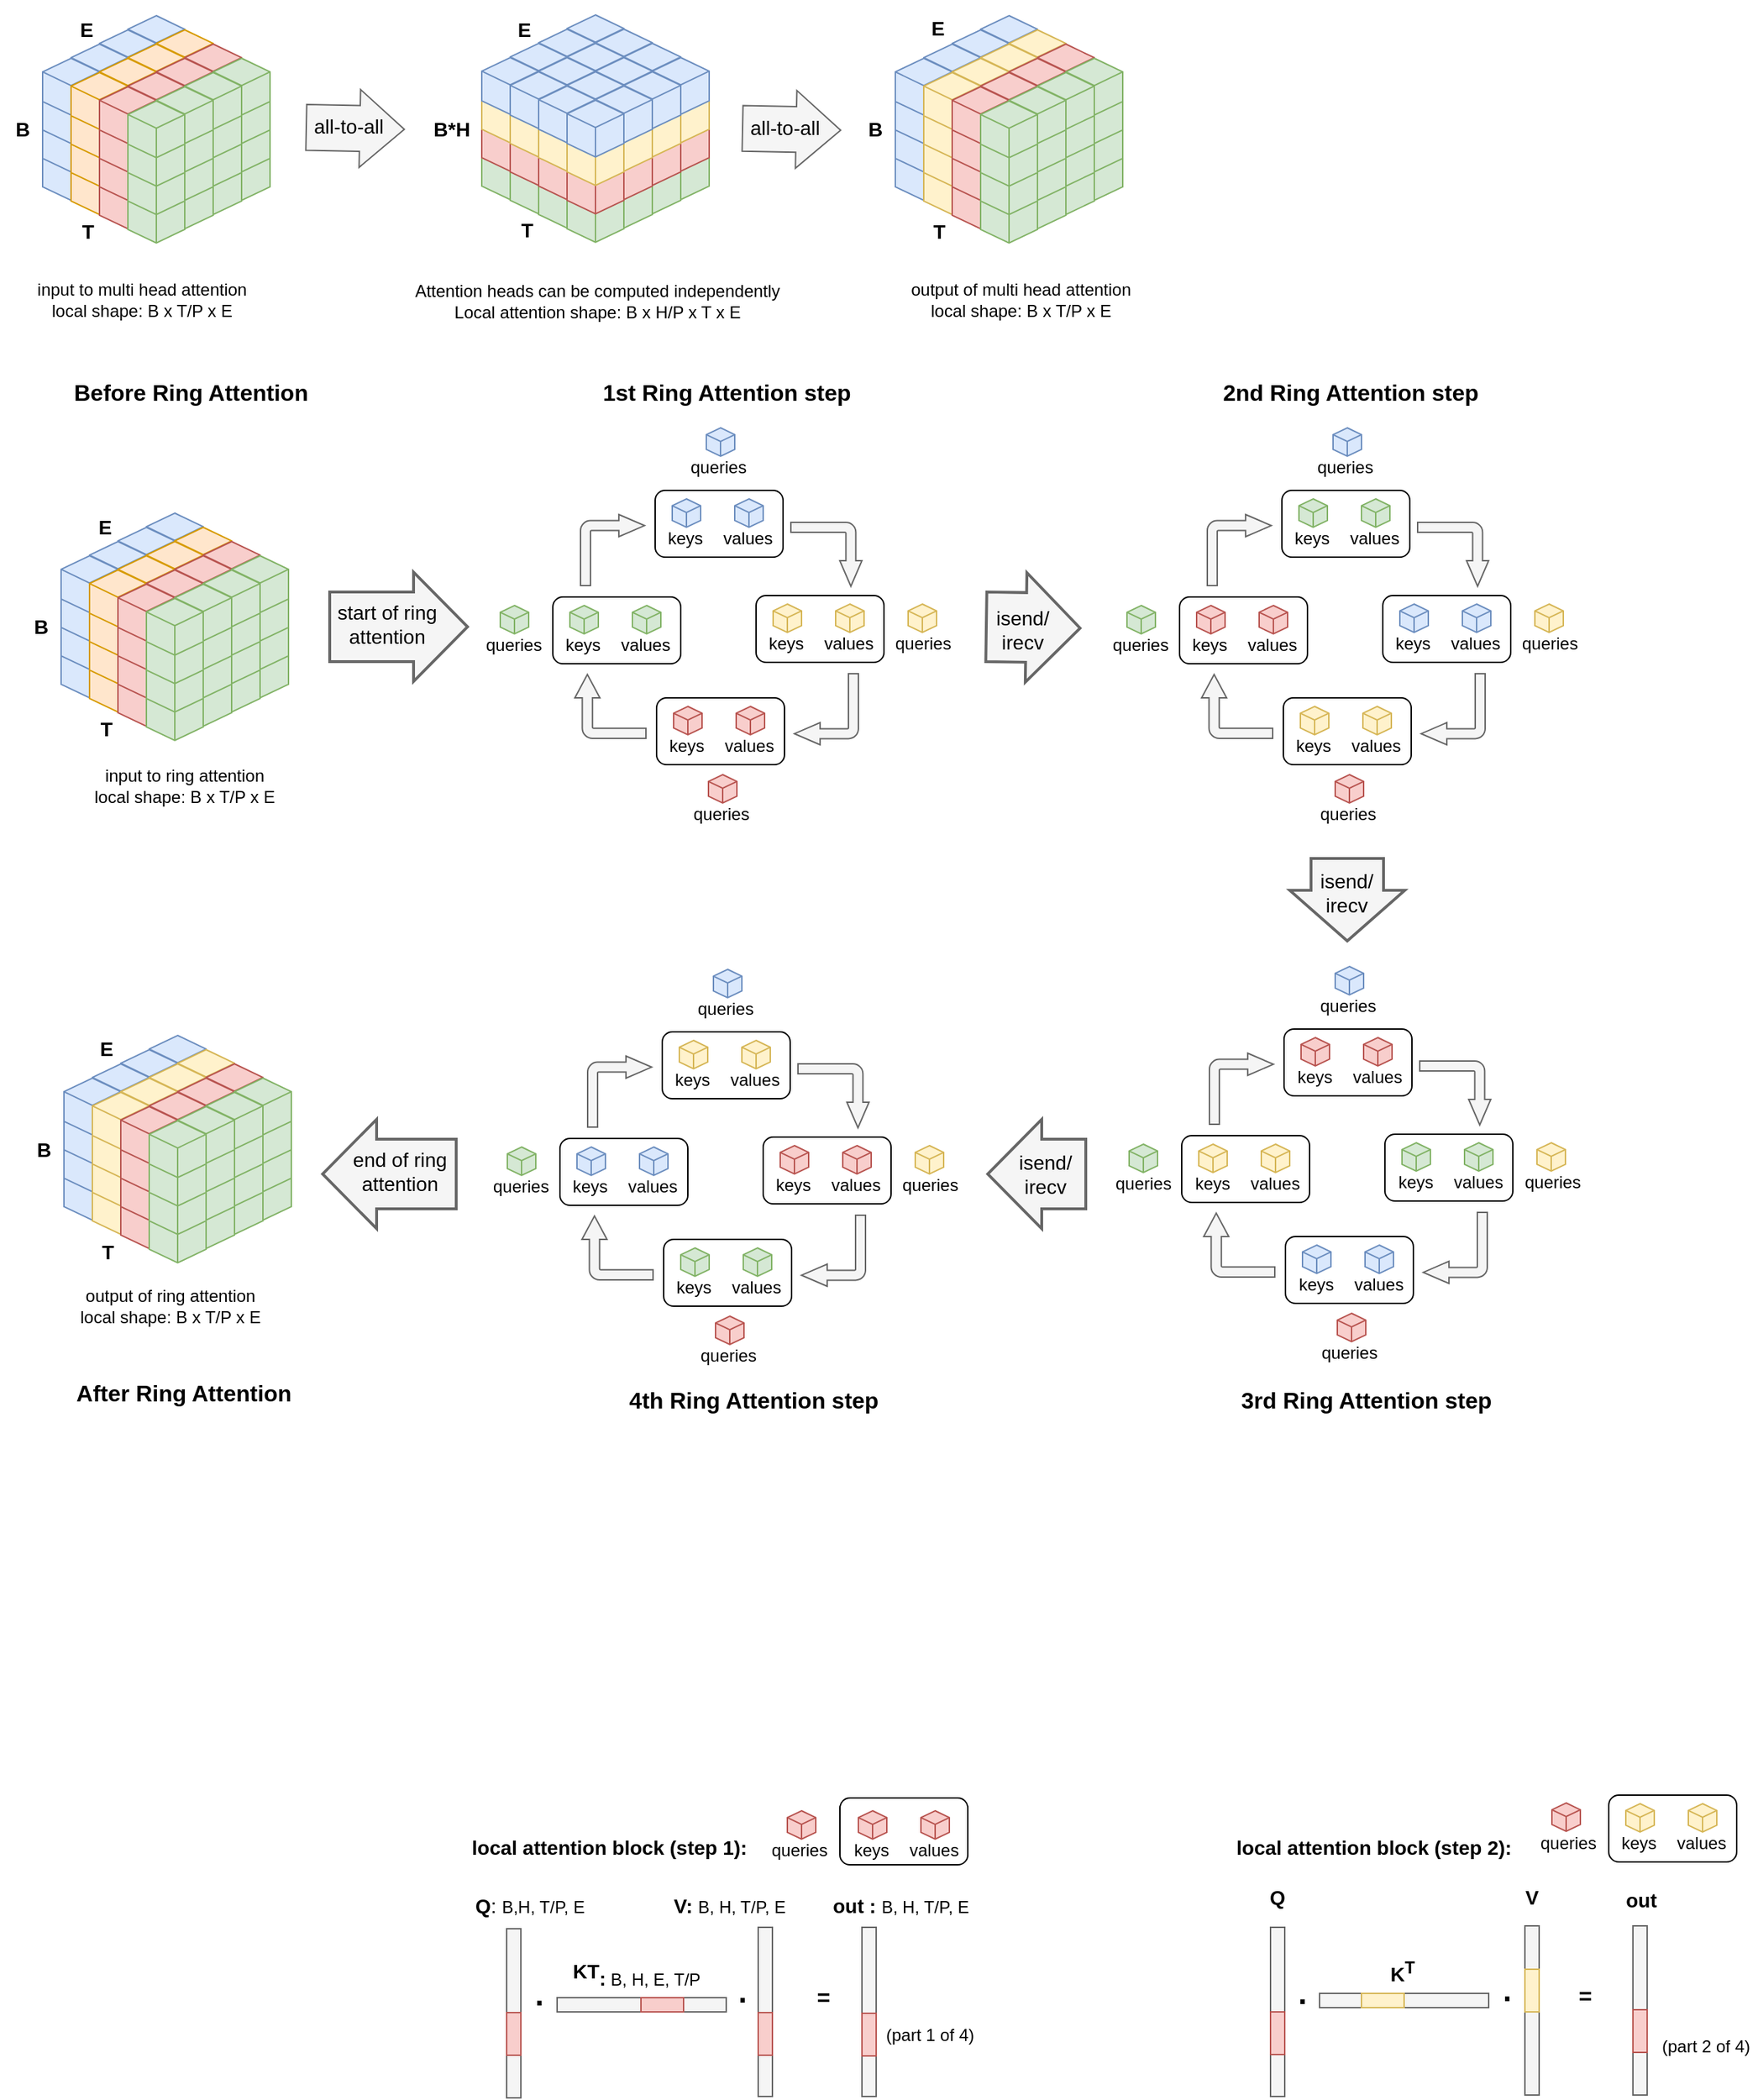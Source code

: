 <mxfile version="24.7.8">
  <diagram name="Page-1" id="mTaThZvrZ4iqHnapH3oN">
    <mxGraphModel dx="1055" dy="648" grid="1" gridSize="10" guides="1" tooltips="1" connect="1" arrows="1" fold="1" page="1" pageScale="1" pageWidth="827" pageHeight="1169" math="0" shadow="0">
      <root>
        <mxCell id="0" />
        <mxCell id="1" parent="0" />
        <mxCell id="GqbEpFNVcH-FoVS1KwiD-380" value="" style="rounded=1;whiteSpace=wrap;html=1;" parent="1" vertex="1">
          <mxGeometry x="471" y="374" width="90" height="47" as="geometry" />
        </mxCell>
        <mxCell id="GqbEpFNVcH-FoVS1KwiD-191" value="" style="group" parent="1" vertex="1" connectable="0">
          <mxGeometry x="10" y="30" width="190" height="181" as="geometry" />
        </mxCell>
        <mxCell id="GqbEpFNVcH-FoVS1KwiD-4" value="" style="html=1;whiteSpace=wrap;shape=isoCube2;backgroundOutline=1;isoAngle=15;fillColor=#dae8fc;strokeColor=#6c8ebf;" parent="GqbEpFNVcH-FoVS1KwiD-191" vertex="1">
          <mxGeometry x="30" y="100" width="40" height="40" as="geometry" />
        </mxCell>
        <mxCell id="GqbEpFNVcH-FoVS1KwiD-8" value="" style="html=1;whiteSpace=wrap;shape=isoCube2;backgroundOutline=1;isoAngle=15;fillColor=#ffe6cc;strokeColor=#d79b00;" parent="GqbEpFNVcH-FoVS1KwiD-191" vertex="1">
          <mxGeometry x="50" y="110" width="40" height="40" as="geometry" />
        </mxCell>
        <mxCell id="GqbEpFNVcH-FoVS1KwiD-12" value="" style="html=1;whiteSpace=wrap;shape=isoCube2;backgroundOutline=1;isoAngle=15;fillColor=#f8cecc;strokeColor=#b85450;" parent="GqbEpFNVcH-FoVS1KwiD-191" vertex="1">
          <mxGeometry x="70" y="120" width="40" height="40" as="geometry" />
        </mxCell>
        <mxCell id="GqbEpFNVcH-FoVS1KwiD-13" value="" style="html=1;whiteSpace=wrap;shape=isoCube2;backgroundOutline=1;isoAngle=15;fillColor=#d5e8d4;strokeColor=#82b366;" parent="GqbEpFNVcH-FoVS1KwiD-191" vertex="1">
          <mxGeometry x="150" y="100" width="40" height="40" as="geometry" />
        </mxCell>
        <mxCell id="GqbEpFNVcH-FoVS1KwiD-14" value="" style="html=1;whiteSpace=wrap;shape=isoCube2;backgroundOutline=1;isoAngle=15;fillColor=#d5e8d4;strokeColor=#82b366;" parent="GqbEpFNVcH-FoVS1KwiD-191" vertex="1">
          <mxGeometry x="130" y="110" width="40" height="40" as="geometry" />
        </mxCell>
        <mxCell id="GqbEpFNVcH-FoVS1KwiD-15" value="" style="html=1;whiteSpace=wrap;shape=isoCube2;backgroundOutline=1;isoAngle=15;fillColor=#d5e8d4;strokeColor=#82b366;" parent="GqbEpFNVcH-FoVS1KwiD-191" vertex="1">
          <mxGeometry x="110" y="120" width="40" height="40" as="geometry" />
        </mxCell>
        <mxCell id="GqbEpFNVcH-FoVS1KwiD-16" value="" style="html=1;whiteSpace=wrap;shape=isoCube2;backgroundOutline=1;isoAngle=15;fillColor=#d5e8d4;strokeColor=#82b366;" parent="GqbEpFNVcH-FoVS1KwiD-191" vertex="1">
          <mxGeometry x="90" y="130" width="40" height="40" as="geometry" />
        </mxCell>
        <mxCell id="GqbEpFNVcH-FoVS1KwiD-20" value="" style="html=1;whiteSpace=wrap;shape=isoCube2;backgroundOutline=1;isoAngle=15;fillColor=#dae8fc;strokeColor=#6c8ebf;" parent="GqbEpFNVcH-FoVS1KwiD-191" vertex="1">
          <mxGeometry x="30" y="80" width="40" height="40" as="geometry" />
        </mxCell>
        <mxCell id="GqbEpFNVcH-FoVS1KwiD-24" value="" style="html=1;whiteSpace=wrap;shape=isoCube2;backgroundOutline=1;isoAngle=15;fillColor=#ffe6cc;strokeColor=#d79b00;" parent="GqbEpFNVcH-FoVS1KwiD-191" vertex="1">
          <mxGeometry x="50" y="90" width="40" height="40" as="geometry" />
        </mxCell>
        <mxCell id="GqbEpFNVcH-FoVS1KwiD-28" value="" style="html=1;whiteSpace=wrap;shape=isoCube2;backgroundOutline=1;isoAngle=15;fillColor=#f8cecc;strokeColor=#b85450;" parent="GqbEpFNVcH-FoVS1KwiD-191" vertex="1">
          <mxGeometry x="70" y="100" width="40" height="40" as="geometry" />
        </mxCell>
        <mxCell id="GqbEpFNVcH-FoVS1KwiD-29" value="" style="html=1;whiteSpace=wrap;shape=isoCube2;backgroundOutline=1;isoAngle=15;fillColor=#d5e8d4;strokeColor=#82b366;" parent="GqbEpFNVcH-FoVS1KwiD-191" vertex="1">
          <mxGeometry x="150" y="80" width="40" height="40" as="geometry" />
        </mxCell>
        <mxCell id="GqbEpFNVcH-FoVS1KwiD-30" value="" style="html=1;whiteSpace=wrap;shape=isoCube2;backgroundOutline=1;isoAngle=15;fillColor=#d5e8d4;strokeColor=#82b366;" parent="GqbEpFNVcH-FoVS1KwiD-191" vertex="1">
          <mxGeometry x="130" y="90" width="40" height="40" as="geometry" />
        </mxCell>
        <mxCell id="GqbEpFNVcH-FoVS1KwiD-31" value="" style="html=1;whiteSpace=wrap;shape=isoCube2;backgroundOutline=1;isoAngle=15;fillColor=#d5e8d4;strokeColor=#82b366;" parent="GqbEpFNVcH-FoVS1KwiD-191" vertex="1">
          <mxGeometry x="110" y="100" width="40" height="40" as="geometry" />
        </mxCell>
        <mxCell id="GqbEpFNVcH-FoVS1KwiD-32" value="" style="html=1;whiteSpace=wrap;shape=isoCube2;backgroundOutline=1;isoAngle=15;fillColor=#d5e8d4;strokeColor=#82b366;" parent="GqbEpFNVcH-FoVS1KwiD-191" vertex="1">
          <mxGeometry x="90" y="110" width="40" height="40" as="geometry" />
        </mxCell>
        <mxCell id="GqbEpFNVcH-FoVS1KwiD-52" value="" style="html=1;whiteSpace=wrap;shape=isoCube2;backgroundOutline=1;isoAngle=15;fillColor=#dae8fc;strokeColor=#6c8ebf;" parent="GqbEpFNVcH-FoVS1KwiD-191" vertex="1">
          <mxGeometry x="30" y="60" width="40" height="40" as="geometry" />
        </mxCell>
        <mxCell id="GqbEpFNVcH-FoVS1KwiD-56" value="" style="html=1;whiteSpace=wrap;shape=isoCube2;backgroundOutline=1;isoAngle=15;fillColor=#ffe6cc;strokeColor=#d79b00;" parent="GqbEpFNVcH-FoVS1KwiD-191" vertex="1">
          <mxGeometry x="50" y="70" width="40" height="40" as="geometry" />
        </mxCell>
        <mxCell id="GqbEpFNVcH-FoVS1KwiD-60" value="" style="html=1;whiteSpace=wrap;shape=isoCube2;backgroundOutline=1;isoAngle=15;fillColor=#f8cecc;strokeColor=#b85450;" parent="GqbEpFNVcH-FoVS1KwiD-191" vertex="1">
          <mxGeometry x="70" y="80" width="40" height="40" as="geometry" />
        </mxCell>
        <mxCell id="GqbEpFNVcH-FoVS1KwiD-61" value="" style="html=1;whiteSpace=wrap;shape=isoCube2;backgroundOutline=1;isoAngle=15;fillColor=#d5e8d4;strokeColor=#82b366;" parent="GqbEpFNVcH-FoVS1KwiD-191" vertex="1">
          <mxGeometry x="150" y="60" width="40" height="40" as="geometry" />
        </mxCell>
        <mxCell id="GqbEpFNVcH-FoVS1KwiD-62" value="" style="html=1;whiteSpace=wrap;shape=isoCube2;backgroundOutline=1;isoAngle=15;fillColor=#d5e8d4;strokeColor=#82b366;" parent="GqbEpFNVcH-FoVS1KwiD-191" vertex="1">
          <mxGeometry x="130" y="70" width="40" height="40" as="geometry" />
        </mxCell>
        <mxCell id="GqbEpFNVcH-FoVS1KwiD-63" value="" style="html=1;whiteSpace=wrap;shape=isoCube2;backgroundOutline=1;isoAngle=15;fillColor=#d5e8d4;strokeColor=#82b366;" parent="GqbEpFNVcH-FoVS1KwiD-191" vertex="1">
          <mxGeometry x="110" y="80" width="40" height="40" as="geometry" />
        </mxCell>
        <mxCell id="GqbEpFNVcH-FoVS1KwiD-64" value="" style="html=1;whiteSpace=wrap;shape=isoCube2;backgroundOutline=1;isoAngle=15;fillColor=#d5e8d4;strokeColor=#82b366;" parent="GqbEpFNVcH-FoVS1KwiD-191" vertex="1">
          <mxGeometry x="90" y="90" width="40" height="40" as="geometry" />
        </mxCell>
        <mxCell id="GqbEpFNVcH-FoVS1KwiD-65" value="" style="html=1;whiteSpace=wrap;shape=isoCube2;backgroundOutline=1;isoAngle=15;fillColor=#dae8fc;strokeColor=#6c8ebf;" parent="GqbEpFNVcH-FoVS1KwiD-191" vertex="1">
          <mxGeometry x="90" y="10" width="40" height="40" as="geometry" />
        </mxCell>
        <mxCell id="GqbEpFNVcH-FoVS1KwiD-66" value="" style="html=1;whiteSpace=wrap;shape=isoCube2;backgroundOutline=1;isoAngle=15;fillColor=#dae8fc;strokeColor=#6c8ebf;" parent="GqbEpFNVcH-FoVS1KwiD-191" vertex="1">
          <mxGeometry x="70" y="20" width="40" height="40" as="geometry" />
        </mxCell>
        <mxCell id="GqbEpFNVcH-FoVS1KwiD-67" value="" style="html=1;whiteSpace=wrap;shape=isoCube2;backgroundOutline=1;isoAngle=15;fillColor=#dae8fc;strokeColor=#6c8ebf;" parent="GqbEpFNVcH-FoVS1KwiD-191" vertex="1">
          <mxGeometry x="50" y="30" width="40" height="40" as="geometry" />
        </mxCell>
        <mxCell id="GqbEpFNVcH-FoVS1KwiD-68" value="" style="html=1;whiteSpace=wrap;shape=isoCube2;backgroundOutline=1;isoAngle=15;fillColor=#dae8fc;strokeColor=#6c8ebf;" parent="GqbEpFNVcH-FoVS1KwiD-191" vertex="1">
          <mxGeometry x="30" y="40" width="40" height="40" as="geometry" />
        </mxCell>
        <mxCell id="GqbEpFNVcH-FoVS1KwiD-69" value="" style="html=1;whiteSpace=wrap;shape=isoCube2;backgroundOutline=1;isoAngle=15;fillColor=#ffe6cc;strokeColor=#d79b00;" parent="GqbEpFNVcH-FoVS1KwiD-191" vertex="1">
          <mxGeometry x="110" y="20" width="40" height="40" as="geometry" />
        </mxCell>
        <mxCell id="GqbEpFNVcH-FoVS1KwiD-70" value="" style="html=1;whiteSpace=wrap;shape=isoCube2;backgroundOutline=1;isoAngle=15;fillColor=#ffe6cc;strokeColor=#d79b00;" parent="GqbEpFNVcH-FoVS1KwiD-191" vertex="1">
          <mxGeometry x="90" y="30" width="40" height="40" as="geometry" />
        </mxCell>
        <mxCell id="GqbEpFNVcH-FoVS1KwiD-71" value="" style="html=1;whiteSpace=wrap;shape=isoCube2;backgroundOutline=1;isoAngle=15;fillColor=#ffe6cc;strokeColor=#d79b00;" parent="GqbEpFNVcH-FoVS1KwiD-191" vertex="1">
          <mxGeometry x="70" y="40" width="40" height="40" as="geometry" />
        </mxCell>
        <mxCell id="GqbEpFNVcH-FoVS1KwiD-72" value="" style="html=1;whiteSpace=wrap;shape=isoCube2;backgroundOutline=1;isoAngle=15;fillColor=#ffe6cc;strokeColor=#d79b00;" parent="GqbEpFNVcH-FoVS1KwiD-191" vertex="1">
          <mxGeometry x="50" y="50" width="40" height="40" as="geometry" />
        </mxCell>
        <mxCell id="GqbEpFNVcH-FoVS1KwiD-73" value="" style="html=1;whiteSpace=wrap;shape=isoCube2;backgroundOutline=1;isoAngle=15;fillColor=#f8cecc;strokeColor=#b85450;" parent="GqbEpFNVcH-FoVS1KwiD-191" vertex="1">
          <mxGeometry x="130" y="30" width="40" height="40" as="geometry" />
        </mxCell>
        <mxCell id="GqbEpFNVcH-FoVS1KwiD-74" value="" style="html=1;whiteSpace=wrap;shape=isoCube2;backgroundOutline=1;isoAngle=15;fillColor=#f8cecc;strokeColor=#b85450;" parent="GqbEpFNVcH-FoVS1KwiD-191" vertex="1">
          <mxGeometry x="110" y="40" width="40" height="40" as="geometry" />
        </mxCell>
        <mxCell id="GqbEpFNVcH-FoVS1KwiD-75" value="" style="html=1;whiteSpace=wrap;shape=isoCube2;backgroundOutline=1;isoAngle=15;fillColor=#f8cecc;strokeColor=#b85450;" parent="GqbEpFNVcH-FoVS1KwiD-191" vertex="1">
          <mxGeometry x="90" y="50" width="40" height="40" as="geometry" />
        </mxCell>
        <mxCell id="GqbEpFNVcH-FoVS1KwiD-76" value="" style="html=1;whiteSpace=wrap;shape=isoCube2;backgroundOutline=1;isoAngle=15;fillColor=#f8cecc;strokeColor=#b85450;" parent="GqbEpFNVcH-FoVS1KwiD-191" vertex="1">
          <mxGeometry x="70" y="60" width="40" height="40" as="geometry" />
        </mxCell>
        <mxCell id="GqbEpFNVcH-FoVS1KwiD-77" value="" style="html=1;whiteSpace=wrap;shape=isoCube2;backgroundOutline=1;isoAngle=15;fillColor=#d5e8d4;strokeColor=#82b366;" parent="GqbEpFNVcH-FoVS1KwiD-191" vertex="1">
          <mxGeometry x="150" y="40" width="40" height="40" as="geometry" />
        </mxCell>
        <mxCell id="GqbEpFNVcH-FoVS1KwiD-78" value="" style="html=1;whiteSpace=wrap;shape=isoCube2;backgroundOutline=1;isoAngle=15;fillColor=#d5e8d4;strokeColor=#82b366;" parent="GqbEpFNVcH-FoVS1KwiD-191" vertex="1">
          <mxGeometry x="130" y="50" width="40" height="40" as="geometry" />
        </mxCell>
        <mxCell id="GqbEpFNVcH-FoVS1KwiD-79" value="" style="html=1;whiteSpace=wrap;shape=isoCube2;backgroundOutline=1;isoAngle=15;fillColor=#d5e8d4;strokeColor=#82b366;" parent="GqbEpFNVcH-FoVS1KwiD-191" vertex="1">
          <mxGeometry x="110" y="60" width="40" height="40" as="geometry" />
        </mxCell>
        <mxCell id="GqbEpFNVcH-FoVS1KwiD-80" value="" style="html=1;whiteSpace=wrap;shape=isoCube2;backgroundOutline=1;isoAngle=15;fillColor=#d5e8d4;strokeColor=#82b366;" parent="GqbEpFNVcH-FoVS1KwiD-191" vertex="1">
          <mxGeometry x="90" y="70" width="40" height="40" as="geometry" />
        </mxCell>
        <mxCell id="GqbEpFNVcH-FoVS1KwiD-81" value="B" style="text;html=1;align=center;verticalAlign=middle;whiteSpace=wrap;rounded=0;fontSize=14;fontStyle=1" parent="GqbEpFNVcH-FoVS1KwiD-191" vertex="1">
          <mxGeometry x="6" y="75" width="20" height="30" as="geometry" />
        </mxCell>
        <mxCell id="GqbEpFNVcH-FoVS1KwiD-82" value="T" style="text;html=1;align=center;verticalAlign=middle;whiteSpace=wrap;rounded=0;fontSize=14;fontStyle=1" parent="GqbEpFNVcH-FoVS1KwiD-191" vertex="1">
          <mxGeometry x="52" y="147" width="20" height="30" as="geometry" />
        </mxCell>
        <mxCell id="GqbEpFNVcH-FoVS1KwiD-83" value="E" style="text;html=1;align=center;verticalAlign=middle;whiteSpace=wrap;rounded=0;fontSize=14;fontStyle=1" parent="GqbEpFNVcH-FoVS1KwiD-191" vertex="1">
          <mxGeometry x="51" y="5" width="20" height="30" as="geometry" />
        </mxCell>
        <mxCell id="GqbEpFNVcH-FoVS1KwiD-192" value="" style="group" parent="1" vertex="1" connectable="0">
          <mxGeometry x="268" y="29.5" width="191" height="181" as="geometry" />
        </mxCell>
        <mxCell id="GqbEpFNVcH-FoVS1KwiD-151" value="" style="html=1;whiteSpace=wrap;shape=isoCube2;backgroundOutline=1;isoAngle=15;fillColor=#d5e8d4;strokeColor=#82b366;" parent="GqbEpFNVcH-FoVS1KwiD-192" vertex="1">
          <mxGeometry x="81" y="100" width="40" height="40" as="geometry" />
        </mxCell>
        <mxCell id="GqbEpFNVcH-FoVS1KwiD-152" value="" style="html=1;whiteSpace=wrap;shape=isoCube2;backgroundOutline=1;isoAngle=15;fillColor=#d5e8d4;strokeColor=#82b366;" parent="GqbEpFNVcH-FoVS1KwiD-192" vertex="1">
          <mxGeometry x="101" y="110" width="40" height="40" as="geometry" />
        </mxCell>
        <mxCell id="GqbEpFNVcH-FoVS1KwiD-153" value="" style="html=1;whiteSpace=wrap;shape=isoCube2;backgroundOutline=1;isoAngle=15;fillColor=#d5e8d4;strokeColor=#82b366;" parent="GqbEpFNVcH-FoVS1KwiD-192" vertex="1">
          <mxGeometry x="121" y="120" width="40" height="40" as="geometry" />
        </mxCell>
        <mxCell id="GqbEpFNVcH-FoVS1KwiD-154" value="" style="html=1;whiteSpace=wrap;shape=isoCube2;backgroundOutline=1;isoAngle=15;fillColor=#d5e8d4;strokeColor=#82b366;" parent="GqbEpFNVcH-FoVS1KwiD-192" vertex="1">
          <mxGeometry x="201" y="100" width="40" height="40" as="geometry" />
        </mxCell>
        <mxCell id="GqbEpFNVcH-FoVS1KwiD-155" value="" style="html=1;whiteSpace=wrap;shape=isoCube2;backgroundOutline=1;isoAngle=15;fillColor=#d5e8d4;strokeColor=#82b366;" parent="GqbEpFNVcH-FoVS1KwiD-192" vertex="1">
          <mxGeometry x="181" y="110" width="40" height="40" as="geometry" />
        </mxCell>
        <mxCell id="GqbEpFNVcH-FoVS1KwiD-156" value="" style="html=1;whiteSpace=wrap;shape=isoCube2;backgroundOutline=1;isoAngle=15;fillColor=#d5e8d4;strokeColor=#82b366;" parent="GqbEpFNVcH-FoVS1KwiD-192" vertex="1">
          <mxGeometry x="161" y="120" width="40" height="40" as="geometry" />
        </mxCell>
        <mxCell id="GqbEpFNVcH-FoVS1KwiD-157" value="" style="html=1;whiteSpace=wrap;shape=isoCube2;backgroundOutline=1;isoAngle=15;fillColor=#d5e8d4;strokeColor=#82b366;" parent="GqbEpFNVcH-FoVS1KwiD-192" vertex="1">
          <mxGeometry x="141" y="130" width="40" height="40" as="geometry" />
        </mxCell>
        <mxCell id="GqbEpFNVcH-FoVS1KwiD-158" value="" style="html=1;whiteSpace=wrap;shape=isoCube2;backgroundOutline=1;isoAngle=15;fillColor=#f8cecc;strokeColor=#b85450;" parent="GqbEpFNVcH-FoVS1KwiD-192" vertex="1">
          <mxGeometry x="81" y="80" width="40" height="40" as="geometry" />
        </mxCell>
        <mxCell id="GqbEpFNVcH-FoVS1KwiD-159" value="" style="html=1;whiteSpace=wrap;shape=isoCube2;backgroundOutline=1;isoAngle=15;fillColor=#f8cecc;strokeColor=#b85450;" parent="GqbEpFNVcH-FoVS1KwiD-192" vertex="1">
          <mxGeometry x="101" y="90" width="40" height="40" as="geometry" />
        </mxCell>
        <mxCell id="GqbEpFNVcH-FoVS1KwiD-160" value="" style="html=1;whiteSpace=wrap;shape=isoCube2;backgroundOutline=1;isoAngle=15;fillColor=#f8cecc;strokeColor=#b85450;" parent="GqbEpFNVcH-FoVS1KwiD-192" vertex="1">
          <mxGeometry x="121" y="100" width="40" height="40" as="geometry" />
        </mxCell>
        <mxCell id="GqbEpFNVcH-FoVS1KwiD-161" value="" style="html=1;whiteSpace=wrap;shape=isoCube2;backgroundOutline=1;isoAngle=15;fillColor=#f8cecc;strokeColor=#b85450;" parent="GqbEpFNVcH-FoVS1KwiD-192" vertex="1">
          <mxGeometry x="201" y="80" width="40" height="40" as="geometry" />
        </mxCell>
        <mxCell id="GqbEpFNVcH-FoVS1KwiD-162" value="" style="html=1;whiteSpace=wrap;shape=isoCube2;backgroundOutline=1;isoAngle=15;fillColor=#f8cecc;strokeColor=#b85450;" parent="GqbEpFNVcH-FoVS1KwiD-192" vertex="1">
          <mxGeometry x="181" y="90" width="40" height="40" as="geometry" />
        </mxCell>
        <mxCell id="GqbEpFNVcH-FoVS1KwiD-163" value="" style="html=1;whiteSpace=wrap;shape=isoCube2;backgroundOutline=1;isoAngle=15;fillColor=#f8cecc;strokeColor=#b85450;" parent="GqbEpFNVcH-FoVS1KwiD-192" vertex="1">
          <mxGeometry x="161" y="100" width="40" height="40" as="geometry" />
        </mxCell>
        <mxCell id="GqbEpFNVcH-FoVS1KwiD-164" value="" style="html=1;whiteSpace=wrap;shape=isoCube2;backgroundOutline=1;isoAngle=15;fillColor=#f8cecc;strokeColor=#b85450;" parent="GqbEpFNVcH-FoVS1KwiD-192" vertex="1">
          <mxGeometry x="141" y="110" width="40" height="40" as="geometry" />
        </mxCell>
        <mxCell id="GqbEpFNVcH-FoVS1KwiD-165" value="" style="html=1;whiteSpace=wrap;shape=isoCube2;backgroundOutline=1;isoAngle=15;fillColor=#fff2cc;strokeColor=#d6b656;" parent="GqbEpFNVcH-FoVS1KwiD-192" vertex="1">
          <mxGeometry x="81" y="60" width="40" height="40" as="geometry" />
        </mxCell>
        <mxCell id="GqbEpFNVcH-FoVS1KwiD-166" value="" style="html=1;whiteSpace=wrap;shape=isoCube2;backgroundOutline=1;isoAngle=15;fillColor=#fff2cc;strokeColor=#d6b656;" parent="GqbEpFNVcH-FoVS1KwiD-192" vertex="1">
          <mxGeometry x="101" y="70" width="40" height="40" as="geometry" />
        </mxCell>
        <mxCell id="GqbEpFNVcH-FoVS1KwiD-167" value="" style="html=1;whiteSpace=wrap;shape=isoCube2;backgroundOutline=1;isoAngle=15;fillColor=#fff2cc;strokeColor=#d6b656;" parent="GqbEpFNVcH-FoVS1KwiD-192" vertex="1">
          <mxGeometry x="121" y="80" width="40" height="40" as="geometry" />
        </mxCell>
        <mxCell id="GqbEpFNVcH-FoVS1KwiD-168" value="" style="html=1;whiteSpace=wrap;shape=isoCube2;backgroundOutline=1;isoAngle=15;fillColor=#fff2cc;strokeColor=#d6b656;" parent="GqbEpFNVcH-FoVS1KwiD-192" vertex="1">
          <mxGeometry x="201" y="60" width="40" height="40" as="geometry" />
        </mxCell>
        <mxCell id="GqbEpFNVcH-FoVS1KwiD-169" value="" style="html=1;whiteSpace=wrap;shape=isoCube2;backgroundOutline=1;isoAngle=15;fillColor=#fff2cc;strokeColor=#d6b656;" parent="GqbEpFNVcH-FoVS1KwiD-192" vertex="1">
          <mxGeometry x="181" y="70" width="40" height="40" as="geometry" />
        </mxCell>
        <mxCell id="GqbEpFNVcH-FoVS1KwiD-170" value="" style="html=1;whiteSpace=wrap;shape=isoCube2;backgroundOutline=1;isoAngle=15;fillColor=#fff2cc;strokeColor=#d6b656;" parent="GqbEpFNVcH-FoVS1KwiD-192" vertex="1">
          <mxGeometry x="161" y="80" width="40" height="40" as="geometry" />
        </mxCell>
        <mxCell id="GqbEpFNVcH-FoVS1KwiD-171" value="" style="html=1;whiteSpace=wrap;shape=isoCube2;backgroundOutline=1;isoAngle=15;fillColor=#fff2cc;strokeColor=#d6b656;" parent="GqbEpFNVcH-FoVS1KwiD-192" vertex="1">
          <mxGeometry x="141" y="90" width="40" height="40" as="geometry" />
        </mxCell>
        <mxCell id="GqbEpFNVcH-FoVS1KwiD-172" value="" style="html=1;whiteSpace=wrap;shape=isoCube2;backgroundOutline=1;isoAngle=15;fillColor=#dae8fc;strokeColor=#6c8ebf;" parent="GqbEpFNVcH-FoVS1KwiD-192" vertex="1">
          <mxGeometry x="141" y="10" width="40" height="40" as="geometry" />
        </mxCell>
        <mxCell id="GqbEpFNVcH-FoVS1KwiD-173" value="" style="html=1;whiteSpace=wrap;shape=isoCube2;backgroundOutline=1;isoAngle=15;fillColor=#dae8fc;strokeColor=#6c8ebf;" parent="GqbEpFNVcH-FoVS1KwiD-192" vertex="1">
          <mxGeometry x="121" y="20" width="40" height="40" as="geometry" />
        </mxCell>
        <mxCell id="GqbEpFNVcH-FoVS1KwiD-174" value="" style="html=1;whiteSpace=wrap;shape=isoCube2;backgroundOutline=1;isoAngle=15;fillColor=#dae8fc;strokeColor=#6c8ebf;" parent="GqbEpFNVcH-FoVS1KwiD-192" vertex="1">
          <mxGeometry x="101" y="30" width="40" height="40" as="geometry" />
        </mxCell>
        <mxCell id="GqbEpFNVcH-FoVS1KwiD-175" value="" style="html=1;whiteSpace=wrap;shape=isoCube2;backgroundOutline=1;isoAngle=15;fillColor=#dae8fc;strokeColor=#6c8ebf;" parent="GqbEpFNVcH-FoVS1KwiD-192" vertex="1">
          <mxGeometry x="81" y="40" width="40" height="40" as="geometry" />
        </mxCell>
        <mxCell id="GqbEpFNVcH-FoVS1KwiD-176" value="" style="html=1;whiteSpace=wrap;shape=isoCube2;backgroundOutline=1;isoAngle=15;fillColor=#dae8fc;strokeColor=#6c8ebf;" parent="GqbEpFNVcH-FoVS1KwiD-192" vertex="1">
          <mxGeometry x="161" y="20" width="40" height="40" as="geometry" />
        </mxCell>
        <mxCell id="GqbEpFNVcH-FoVS1KwiD-177" value="" style="html=1;whiteSpace=wrap;shape=isoCube2;backgroundOutline=1;isoAngle=15;fillColor=#dae8fc;strokeColor=#6c8ebf;" parent="GqbEpFNVcH-FoVS1KwiD-192" vertex="1">
          <mxGeometry x="141" y="30" width="40" height="40" as="geometry" />
        </mxCell>
        <mxCell id="GqbEpFNVcH-FoVS1KwiD-178" value="" style="html=1;whiteSpace=wrap;shape=isoCube2;backgroundOutline=1;isoAngle=15;fillColor=#dae8fc;strokeColor=#6c8ebf;" parent="GqbEpFNVcH-FoVS1KwiD-192" vertex="1">
          <mxGeometry x="121" y="40" width="40" height="40" as="geometry" />
        </mxCell>
        <mxCell id="GqbEpFNVcH-FoVS1KwiD-179" value="" style="html=1;whiteSpace=wrap;shape=isoCube2;backgroundOutline=1;isoAngle=15;fillColor=#dae8fc;strokeColor=#6c8ebf;" parent="GqbEpFNVcH-FoVS1KwiD-192" vertex="1">
          <mxGeometry x="101" y="50" width="40" height="40" as="geometry" />
        </mxCell>
        <mxCell id="GqbEpFNVcH-FoVS1KwiD-180" value="" style="html=1;whiteSpace=wrap;shape=isoCube2;backgroundOutline=1;isoAngle=15;fillColor=#dae8fc;strokeColor=#6c8ebf;" parent="GqbEpFNVcH-FoVS1KwiD-192" vertex="1">
          <mxGeometry x="181" y="30" width="40" height="40" as="geometry" />
        </mxCell>
        <mxCell id="GqbEpFNVcH-FoVS1KwiD-181" value="" style="html=1;whiteSpace=wrap;shape=isoCube2;backgroundOutline=1;isoAngle=15;fillColor=#dae8fc;strokeColor=#6c8ebf;" parent="GqbEpFNVcH-FoVS1KwiD-192" vertex="1">
          <mxGeometry x="161" y="40" width="40" height="40" as="geometry" />
        </mxCell>
        <mxCell id="GqbEpFNVcH-FoVS1KwiD-182" value="" style="html=1;whiteSpace=wrap;shape=isoCube2;backgroundOutline=1;isoAngle=15;fillColor=#dae8fc;strokeColor=#6c8ebf;" parent="GqbEpFNVcH-FoVS1KwiD-192" vertex="1">
          <mxGeometry x="141" y="50" width="40" height="40" as="geometry" />
        </mxCell>
        <mxCell id="GqbEpFNVcH-FoVS1KwiD-183" value="" style="html=1;whiteSpace=wrap;shape=isoCube2;backgroundOutline=1;isoAngle=15;fillColor=#dae8fc;strokeColor=#6c8ebf;" parent="GqbEpFNVcH-FoVS1KwiD-192" vertex="1">
          <mxGeometry x="121" y="60" width="40" height="40" as="geometry" />
        </mxCell>
        <mxCell id="GqbEpFNVcH-FoVS1KwiD-184" value="" style="html=1;whiteSpace=wrap;shape=isoCube2;backgroundOutline=1;isoAngle=15;fillColor=#dae8fc;strokeColor=#6c8ebf;" parent="GqbEpFNVcH-FoVS1KwiD-192" vertex="1">
          <mxGeometry x="201" y="40" width="40" height="40" as="geometry" />
        </mxCell>
        <mxCell id="GqbEpFNVcH-FoVS1KwiD-185" value="" style="html=1;whiteSpace=wrap;shape=isoCube2;backgroundOutline=1;isoAngle=15;fillColor=#dae8fc;strokeColor=#6c8ebf;" parent="GqbEpFNVcH-FoVS1KwiD-192" vertex="1">
          <mxGeometry x="181" y="50" width="40" height="40" as="geometry" />
        </mxCell>
        <mxCell id="GqbEpFNVcH-FoVS1KwiD-186" value="" style="html=1;whiteSpace=wrap;shape=isoCube2;backgroundOutline=1;isoAngle=15;fillColor=#dae8fc;strokeColor=#6c8ebf;" parent="GqbEpFNVcH-FoVS1KwiD-192" vertex="1">
          <mxGeometry x="161" y="60" width="40" height="40" as="geometry" />
        </mxCell>
        <mxCell id="GqbEpFNVcH-FoVS1KwiD-187" value="" style="html=1;whiteSpace=wrap;shape=isoCube2;backgroundOutline=1;isoAngle=15;fillColor=#dae8fc;strokeColor=#6c8ebf;" parent="GqbEpFNVcH-FoVS1KwiD-192" vertex="1">
          <mxGeometry x="141" y="70" width="40" height="40" as="geometry" />
        </mxCell>
        <mxCell id="GqbEpFNVcH-FoVS1KwiD-188" value="B*H" style="text;html=1;align=center;verticalAlign=middle;whiteSpace=wrap;rounded=0;fontSize=14;fontStyle=1" parent="GqbEpFNVcH-FoVS1KwiD-192" vertex="1">
          <mxGeometry x="50" y="75" width="20" height="30" as="geometry" />
        </mxCell>
        <mxCell id="GqbEpFNVcH-FoVS1KwiD-189" value="T" style="text;html=1;align=center;verticalAlign=middle;whiteSpace=wrap;rounded=0;fontSize=14;fontStyle=1" parent="GqbEpFNVcH-FoVS1KwiD-192" vertex="1">
          <mxGeometry x="103" y="146" width="20" height="30" as="geometry" />
        </mxCell>
        <mxCell id="GqbEpFNVcH-FoVS1KwiD-190" value="E" style="text;html=1;align=center;verticalAlign=middle;whiteSpace=wrap;rounded=0;fontSize=14;fontStyle=1" parent="GqbEpFNVcH-FoVS1KwiD-192" vertex="1">
          <mxGeometry x="101" y="5" width="20" height="30" as="geometry" />
        </mxCell>
        <mxCell id="GqbEpFNVcH-FoVS1KwiD-239" value="" style="shape=flexArrow;endArrow=classic;html=1;rounded=0;endWidth=21.588;endSize=10.104;width=32.174;fillColor=#f5f5f5;strokeColor=#666666;" parent="GqbEpFNVcH-FoVS1KwiD-192" edge="1">
          <mxGeometry width="50" height="50" relative="1" as="geometry">
            <mxPoint x="-43" y="89.13" as="sourcePoint" />
            <mxPoint x="27" y="90.5" as="targetPoint" />
          </mxGeometry>
        </mxCell>
        <mxCell id="GqbEpFNVcH-FoVS1KwiD-240" value="&lt;font style=&quot;font-size: 14px;&quot;&gt;all-to-all&lt;/font&gt;" style="edgeLabel;html=1;align=center;verticalAlign=middle;resizable=0;points=[];fontColor=default;labelBackgroundColor=none;" parent="GqbEpFNVcH-FoVS1KwiD-239" vertex="1" connectable="0">
          <mxGeometry x="-0.224" y="-1" relative="1" as="geometry">
            <mxPoint x="3" y="-2" as="offset" />
          </mxGeometry>
        </mxCell>
        <mxCell id="GqbEpFNVcH-FoVS1KwiD-193" value="" style="group" parent="1" vertex="1" connectable="0">
          <mxGeometry x="610" y="30" width="190" height="181" as="geometry" />
        </mxCell>
        <mxCell id="GqbEpFNVcH-FoVS1KwiD-194" value="" style="html=1;whiteSpace=wrap;shape=isoCube2;backgroundOutline=1;isoAngle=15;fillColor=#dae8fc;strokeColor=#6c8ebf;" parent="GqbEpFNVcH-FoVS1KwiD-193" vertex="1">
          <mxGeometry x="30" y="100" width="40" height="40" as="geometry" />
        </mxCell>
        <mxCell id="GqbEpFNVcH-FoVS1KwiD-195" value="" style="html=1;whiteSpace=wrap;shape=isoCube2;backgroundOutline=1;isoAngle=15;fillColor=#fff2cc;strokeColor=#d6b656;" parent="GqbEpFNVcH-FoVS1KwiD-193" vertex="1">
          <mxGeometry x="50" y="110" width="40" height="40" as="geometry" />
        </mxCell>
        <mxCell id="GqbEpFNVcH-FoVS1KwiD-196" value="" style="html=1;whiteSpace=wrap;shape=isoCube2;backgroundOutline=1;isoAngle=15;fillColor=#f8cecc;strokeColor=#b85450;" parent="GqbEpFNVcH-FoVS1KwiD-193" vertex="1">
          <mxGeometry x="70" y="120" width="40" height="40" as="geometry" />
        </mxCell>
        <mxCell id="GqbEpFNVcH-FoVS1KwiD-197" value="" style="html=1;whiteSpace=wrap;shape=isoCube2;backgroundOutline=1;isoAngle=15;fillColor=#d5e8d4;strokeColor=#82b366;" parent="GqbEpFNVcH-FoVS1KwiD-193" vertex="1">
          <mxGeometry x="150" y="100" width="40" height="40" as="geometry" />
        </mxCell>
        <mxCell id="GqbEpFNVcH-FoVS1KwiD-198" value="" style="html=1;whiteSpace=wrap;shape=isoCube2;backgroundOutline=1;isoAngle=15;fillColor=#d5e8d4;strokeColor=#82b366;" parent="GqbEpFNVcH-FoVS1KwiD-193" vertex="1">
          <mxGeometry x="130" y="110" width="40" height="40" as="geometry" />
        </mxCell>
        <mxCell id="GqbEpFNVcH-FoVS1KwiD-199" value="" style="html=1;whiteSpace=wrap;shape=isoCube2;backgroundOutline=1;isoAngle=15;fillColor=#d5e8d4;strokeColor=#82b366;" parent="GqbEpFNVcH-FoVS1KwiD-193" vertex="1">
          <mxGeometry x="110" y="120" width="40" height="40" as="geometry" />
        </mxCell>
        <mxCell id="GqbEpFNVcH-FoVS1KwiD-200" value="" style="html=1;whiteSpace=wrap;shape=isoCube2;backgroundOutline=1;isoAngle=15;fillColor=#d5e8d4;strokeColor=#82b366;" parent="GqbEpFNVcH-FoVS1KwiD-193" vertex="1">
          <mxGeometry x="90" y="130" width="40" height="40" as="geometry" />
        </mxCell>
        <mxCell id="GqbEpFNVcH-FoVS1KwiD-201" value="" style="html=1;whiteSpace=wrap;shape=isoCube2;backgroundOutline=1;isoAngle=15;fillColor=#dae8fc;strokeColor=#6c8ebf;" parent="GqbEpFNVcH-FoVS1KwiD-193" vertex="1">
          <mxGeometry x="30" y="80" width="40" height="40" as="geometry" />
        </mxCell>
        <mxCell id="GqbEpFNVcH-FoVS1KwiD-202" value="" style="html=1;whiteSpace=wrap;shape=isoCube2;backgroundOutline=1;isoAngle=15;fillColor=#fff2cc;strokeColor=#d6b656;" parent="GqbEpFNVcH-FoVS1KwiD-193" vertex="1">
          <mxGeometry x="50" y="90" width="40" height="40" as="geometry" />
        </mxCell>
        <mxCell id="GqbEpFNVcH-FoVS1KwiD-203" value="" style="html=1;whiteSpace=wrap;shape=isoCube2;backgroundOutline=1;isoAngle=15;fillColor=#f8cecc;strokeColor=#b85450;" parent="GqbEpFNVcH-FoVS1KwiD-193" vertex="1">
          <mxGeometry x="70" y="100" width="40" height="40" as="geometry" />
        </mxCell>
        <mxCell id="GqbEpFNVcH-FoVS1KwiD-204" value="" style="html=1;whiteSpace=wrap;shape=isoCube2;backgroundOutline=1;isoAngle=15;fillColor=#d5e8d4;strokeColor=#82b366;" parent="GqbEpFNVcH-FoVS1KwiD-193" vertex="1">
          <mxGeometry x="150" y="80" width="40" height="40" as="geometry" />
        </mxCell>
        <mxCell id="GqbEpFNVcH-FoVS1KwiD-205" value="" style="html=1;whiteSpace=wrap;shape=isoCube2;backgroundOutline=1;isoAngle=15;fillColor=#d5e8d4;strokeColor=#82b366;" parent="GqbEpFNVcH-FoVS1KwiD-193" vertex="1">
          <mxGeometry x="130" y="90" width="40" height="40" as="geometry" />
        </mxCell>
        <mxCell id="GqbEpFNVcH-FoVS1KwiD-206" value="" style="html=1;whiteSpace=wrap;shape=isoCube2;backgroundOutline=1;isoAngle=15;fillColor=#d5e8d4;strokeColor=#82b366;" parent="GqbEpFNVcH-FoVS1KwiD-193" vertex="1">
          <mxGeometry x="110" y="100" width="40" height="40" as="geometry" />
        </mxCell>
        <mxCell id="GqbEpFNVcH-FoVS1KwiD-207" value="" style="html=1;whiteSpace=wrap;shape=isoCube2;backgroundOutline=1;isoAngle=15;fillColor=#d5e8d4;strokeColor=#82b366;" parent="GqbEpFNVcH-FoVS1KwiD-193" vertex="1">
          <mxGeometry x="90" y="110" width="40" height="40" as="geometry" />
        </mxCell>
        <mxCell id="GqbEpFNVcH-FoVS1KwiD-208" value="" style="html=1;whiteSpace=wrap;shape=isoCube2;backgroundOutline=1;isoAngle=15;fillColor=#dae8fc;strokeColor=#6c8ebf;" parent="GqbEpFNVcH-FoVS1KwiD-193" vertex="1">
          <mxGeometry x="30" y="60" width="40" height="40" as="geometry" />
        </mxCell>
        <mxCell id="GqbEpFNVcH-FoVS1KwiD-209" value="" style="html=1;whiteSpace=wrap;shape=isoCube2;backgroundOutline=1;isoAngle=15;fillColor=#fff2cc;strokeColor=#d6b656;" parent="GqbEpFNVcH-FoVS1KwiD-193" vertex="1">
          <mxGeometry x="50" y="70" width="40" height="40" as="geometry" />
        </mxCell>
        <mxCell id="GqbEpFNVcH-FoVS1KwiD-210" value="" style="html=1;whiteSpace=wrap;shape=isoCube2;backgroundOutline=1;isoAngle=15;fillColor=#f8cecc;strokeColor=#b85450;" parent="GqbEpFNVcH-FoVS1KwiD-193" vertex="1">
          <mxGeometry x="70" y="80" width="40" height="40" as="geometry" />
        </mxCell>
        <mxCell id="GqbEpFNVcH-FoVS1KwiD-211" value="" style="html=1;whiteSpace=wrap;shape=isoCube2;backgroundOutline=1;isoAngle=15;fillColor=#d5e8d4;strokeColor=#82b366;" parent="GqbEpFNVcH-FoVS1KwiD-193" vertex="1">
          <mxGeometry x="150" y="60" width="40" height="40" as="geometry" />
        </mxCell>
        <mxCell id="GqbEpFNVcH-FoVS1KwiD-212" value="" style="html=1;whiteSpace=wrap;shape=isoCube2;backgroundOutline=1;isoAngle=15;fillColor=#d5e8d4;strokeColor=#82b366;" parent="GqbEpFNVcH-FoVS1KwiD-193" vertex="1">
          <mxGeometry x="130" y="70" width="40" height="40" as="geometry" />
        </mxCell>
        <mxCell id="GqbEpFNVcH-FoVS1KwiD-213" value="" style="html=1;whiteSpace=wrap;shape=isoCube2;backgroundOutline=1;isoAngle=15;fillColor=#d5e8d4;strokeColor=#82b366;" parent="GqbEpFNVcH-FoVS1KwiD-193" vertex="1">
          <mxGeometry x="110" y="80" width="40" height="40" as="geometry" />
        </mxCell>
        <mxCell id="GqbEpFNVcH-FoVS1KwiD-214" value="" style="html=1;whiteSpace=wrap;shape=isoCube2;backgroundOutline=1;isoAngle=15;fillColor=#d5e8d4;strokeColor=#82b366;" parent="GqbEpFNVcH-FoVS1KwiD-193" vertex="1">
          <mxGeometry x="90" y="90" width="40" height="40" as="geometry" />
        </mxCell>
        <mxCell id="GqbEpFNVcH-FoVS1KwiD-215" value="" style="html=1;whiteSpace=wrap;shape=isoCube2;backgroundOutline=1;isoAngle=15;fillColor=#dae8fc;strokeColor=#6c8ebf;" parent="GqbEpFNVcH-FoVS1KwiD-193" vertex="1">
          <mxGeometry x="90" y="10" width="40" height="40" as="geometry" />
        </mxCell>
        <mxCell id="GqbEpFNVcH-FoVS1KwiD-216" value="" style="html=1;whiteSpace=wrap;shape=isoCube2;backgroundOutline=1;isoAngle=15;fillColor=#dae8fc;strokeColor=#6c8ebf;" parent="GqbEpFNVcH-FoVS1KwiD-193" vertex="1">
          <mxGeometry x="70" y="20" width="40" height="40" as="geometry" />
        </mxCell>
        <mxCell id="GqbEpFNVcH-FoVS1KwiD-217" value="" style="html=1;whiteSpace=wrap;shape=isoCube2;backgroundOutline=1;isoAngle=15;fillColor=#dae8fc;strokeColor=#6c8ebf;" parent="GqbEpFNVcH-FoVS1KwiD-193" vertex="1">
          <mxGeometry x="50" y="30" width="40" height="40" as="geometry" />
        </mxCell>
        <mxCell id="GqbEpFNVcH-FoVS1KwiD-218" value="" style="html=1;whiteSpace=wrap;shape=isoCube2;backgroundOutline=1;isoAngle=15;fillColor=#dae8fc;strokeColor=#6c8ebf;" parent="GqbEpFNVcH-FoVS1KwiD-193" vertex="1">
          <mxGeometry x="30" y="40" width="40" height="40" as="geometry" />
        </mxCell>
        <mxCell id="GqbEpFNVcH-FoVS1KwiD-219" value="" style="html=1;whiteSpace=wrap;shape=isoCube2;backgroundOutline=1;isoAngle=15;fillColor=#fff2cc;strokeColor=#d6b656;" parent="GqbEpFNVcH-FoVS1KwiD-193" vertex="1">
          <mxGeometry x="110" y="20" width="40" height="40" as="geometry" />
        </mxCell>
        <mxCell id="GqbEpFNVcH-FoVS1KwiD-220" value="" style="html=1;whiteSpace=wrap;shape=isoCube2;backgroundOutline=1;isoAngle=15;fillColor=#fff2cc;strokeColor=#d6b656;" parent="GqbEpFNVcH-FoVS1KwiD-193" vertex="1">
          <mxGeometry x="90" y="30" width="40" height="40" as="geometry" />
        </mxCell>
        <mxCell id="GqbEpFNVcH-FoVS1KwiD-221" value="" style="html=1;whiteSpace=wrap;shape=isoCube2;backgroundOutline=1;isoAngle=15;fillColor=#fff2cc;strokeColor=#d6b656;" parent="GqbEpFNVcH-FoVS1KwiD-193" vertex="1">
          <mxGeometry x="70" y="40" width="40" height="40" as="geometry" />
        </mxCell>
        <mxCell id="GqbEpFNVcH-FoVS1KwiD-222" value="" style="html=1;whiteSpace=wrap;shape=isoCube2;backgroundOutline=1;isoAngle=15;fillColor=#fff2cc;strokeColor=#d6b656;" parent="GqbEpFNVcH-FoVS1KwiD-193" vertex="1">
          <mxGeometry x="50" y="50" width="40" height="40" as="geometry" />
        </mxCell>
        <mxCell id="GqbEpFNVcH-FoVS1KwiD-223" value="" style="html=1;whiteSpace=wrap;shape=isoCube2;backgroundOutline=1;isoAngle=15;fillColor=#f8cecc;strokeColor=#b85450;" parent="GqbEpFNVcH-FoVS1KwiD-193" vertex="1">
          <mxGeometry x="130" y="30" width="40" height="40" as="geometry" />
        </mxCell>
        <mxCell id="GqbEpFNVcH-FoVS1KwiD-224" value="" style="html=1;whiteSpace=wrap;shape=isoCube2;backgroundOutline=1;isoAngle=15;fillColor=#f8cecc;strokeColor=#b85450;" parent="GqbEpFNVcH-FoVS1KwiD-193" vertex="1">
          <mxGeometry x="110" y="40" width="40" height="40" as="geometry" />
        </mxCell>
        <mxCell id="GqbEpFNVcH-FoVS1KwiD-225" value="" style="html=1;whiteSpace=wrap;shape=isoCube2;backgroundOutline=1;isoAngle=15;fillColor=#f8cecc;strokeColor=#b85450;" parent="GqbEpFNVcH-FoVS1KwiD-193" vertex="1">
          <mxGeometry x="90" y="50" width="40" height="40" as="geometry" />
        </mxCell>
        <mxCell id="GqbEpFNVcH-FoVS1KwiD-226" value="" style="html=1;whiteSpace=wrap;shape=isoCube2;backgroundOutline=1;isoAngle=15;fillColor=#f8cecc;strokeColor=#b85450;" parent="GqbEpFNVcH-FoVS1KwiD-193" vertex="1">
          <mxGeometry x="70" y="60" width="40" height="40" as="geometry" />
        </mxCell>
        <mxCell id="GqbEpFNVcH-FoVS1KwiD-227" value="" style="html=1;whiteSpace=wrap;shape=isoCube2;backgroundOutline=1;isoAngle=15;fillColor=#d5e8d4;strokeColor=#82b366;" parent="GqbEpFNVcH-FoVS1KwiD-193" vertex="1">
          <mxGeometry x="150" y="40" width="40" height="40" as="geometry" />
        </mxCell>
        <mxCell id="GqbEpFNVcH-FoVS1KwiD-228" value="" style="html=1;whiteSpace=wrap;shape=isoCube2;backgroundOutline=1;isoAngle=15;fillColor=#d5e8d4;strokeColor=#82b366;" parent="GqbEpFNVcH-FoVS1KwiD-193" vertex="1">
          <mxGeometry x="130" y="50" width="40" height="40" as="geometry" />
        </mxCell>
        <mxCell id="GqbEpFNVcH-FoVS1KwiD-229" value="" style="html=1;whiteSpace=wrap;shape=isoCube2;backgroundOutline=1;isoAngle=15;fillColor=#d5e8d4;strokeColor=#82b366;" parent="GqbEpFNVcH-FoVS1KwiD-193" vertex="1">
          <mxGeometry x="110" y="60" width="40" height="40" as="geometry" />
        </mxCell>
        <mxCell id="GqbEpFNVcH-FoVS1KwiD-230" value="" style="html=1;whiteSpace=wrap;shape=isoCube2;backgroundOutline=1;isoAngle=15;fillColor=#d5e8d4;strokeColor=#82b366;" parent="GqbEpFNVcH-FoVS1KwiD-193" vertex="1">
          <mxGeometry x="90" y="70" width="40" height="40" as="geometry" />
        </mxCell>
        <mxCell id="GqbEpFNVcH-FoVS1KwiD-231" value="B" style="text;html=1;align=center;verticalAlign=middle;whiteSpace=wrap;rounded=0;fontSize=14;fontStyle=1" parent="GqbEpFNVcH-FoVS1KwiD-193" vertex="1">
          <mxGeometry x="6" y="75" width="20" height="30" as="geometry" />
        </mxCell>
        <mxCell id="GqbEpFNVcH-FoVS1KwiD-232" value="T" style="text;html=1;align=center;verticalAlign=middle;whiteSpace=wrap;rounded=0;fontSize=14;fontStyle=1" parent="GqbEpFNVcH-FoVS1KwiD-193" vertex="1">
          <mxGeometry x="51" y="147" width="20" height="30" as="geometry" />
        </mxCell>
        <mxCell id="GqbEpFNVcH-FoVS1KwiD-233" value="E" style="text;html=1;align=center;verticalAlign=middle;whiteSpace=wrap;rounded=0;fontSize=14;fontStyle=1" parent="GqbEpFNVcH-FoVS1KwiD-193" vertex="1">
          <mxGeometry x="50" y="4" width="20" height="30" as="geometry" />
        </mxCell>
        <mxCell id="GqbEpFNVcH-FoVS1KwiD-234" value="input to multi head attention&lt;div&gt;local shape: B x T/P x E&lt;/div&gt;" style="text;html=1;align=center;verticalAlign=middle;whiteSpace=wrap;rounded=0;" parent="1" vertex="1">
          <mxGeometry x="30" y="225" width="160" height="30" as="geometry" />
        </mxCell>
        <mxCell id="GqbEpFNVcH-FoVS1KwiD-235" value="&lt;div&gt;Attention heads&amp;nbsp;can be computed independently&lt;/div&gt;&lt;div&gt;Local attention shape: B x H/P x T x E&lt;br&gt;&lt;/div&gt;" style="text;html=1;align=center;verticalAlign=middle;whiteSpace=wrap;rounded=0;" parent="1" vertex="1">
          <mxGeometry x="297" y="226" width="267" height="30" as="geometry" />
        </mxCell>
        <mxCell id="GqbEpFNVcH-FoVS1KwiD-242" value="" style="shape=flexArrow;endArrow=classic;html=1;rounded=0;endWidth=21.588;endSize=10.104;width=32.174;fillColor=#f5f5f5;strokeColor=#666666;" parent="1" edge="1">
          <mxGeometry width="50" height="50" relative="1" as="geometry">
            <mxPoint x="532" y="119.31" as="sourcePoint" />
            <mxPoint x="602" y="120.68" as="targetPoint" />
          </mxGeometry>
        </mxCell>
        <mxCell id="GqbEpFNVcH-FoVS1KwiD-243" value="&lt;font style=&quot;font-size: 14px;&quot;&gt;all-to-all&lt;/font&gt;" style="edgeLabel;html=1;align=center;verticalAlign=middle;resizable=0;points=[];fontColor=default;labelBackgroundColor=none;" parent="GqbEpFNVcH-FoVS1KwiD-242" vertex="1" connectable="0">
          <mxGeometry x="-0.224" y="-1" relative="1" as="geometry">
            <mxPoint x="3" y="-2" as="offset" />
          </mxGeometry>
        </mxCell>
        <mxCell id="GqbEpFNVcH-FoVS1KwiD-287" value="" style="shape=flexArrow;endArrow=classic;html=1;rounded=0;endWidth=26;endSize=12;width=48;fillColor=#f5f5f5;strokeColor=#666666;strokeWidth=2;" parent="1" edge="1">
          <mxGeometry width="50" height="50" relative="1" as="geometry">
            <mxPoint x="241" y="470" as="sourcePoint" />
            <mxPoint x="340" y="470" as="targetPoint" />
          </mxGeometry>
        </mxCell>
        <mxCell id="GqbEpFNVcH-FoVS1KwiD-288" value="&lt;div&gt;&lt;span style=&quot;font-size: 14px;&quot;&gt;start of ring&lt;/span&gt;&lt;/div&gt;&lt;div&gt;&lt;span style=&quot;font-size: 14px;&quot;&gt;attention&lt;/span&gt;&lt;/div&gt;" style="edgeLabel;html=1;align=center;verticalAlign=middle;resizable=0;points=[];fontColor=default;labelBackgroundColor=none;" parent="GqbEpFNVcH-FoVS1KwiD-287" vertex="1" connectable="0">
          <mxGeometry x="-0.224" y="-1" relative="1" as="geometry">
            <mxPoint x="2" y="-3" as="offset" />
          </mxGeometry>
        </mxCell>
        <mxCell id="GqbEpFNVcH-FoVS1KwiD-332" value="" style="group" parent="1" vertex="1" connectable="0">
          <mxGeometry x="23" y="380" width="190" height="181" as="geometry" />
        </mxCell>
        <mxCell id="GqbEpFNVcH-FoVS1KwiD-333" value="" style="html=1;whiteSpace=wrap;shape=isoCube2;backgroundOutline=1;isoAngle=15;fillColor=#dae8fc;strokeColor=#6c8ebf;" parent="GqbEpFNVcH-FoVS1KwiD-332" vertex="1">
          <mxGeometry x="30" y="100" width="40" height="40" as="geometry" />
        </mxCell>
        <mxCell id="GqbEpFNVcH-FoVS1KwiD-334" value="" style="html=1;whiteSpace=wrap;shape=isoCube2;backgroundOutline=1;isoAngle=15;fillColor=#ffe6cc;strokeColor=#d79b00;" parent="GqbEpFNVcH-FoVS1KwiD-332" vertex="1">
          <mxGeometry x="50" y="110" width="40" height="40" as="geometry" />
        </mxCell>
        <mxCell id="GqbEpFNVcH-FoVS1KwiD-335" value="" style="html=1;whiteSpace=wrap;shape=isoCube2;backgroundOutline=1;isoAngle=15;fillColor=#f8cecc;strokeColor=#b85450;" parent="GqbEpFNVcH-FoVS1KwiD-332" vertex="1">
          <mxGeometry x="70" y="120" width="40" height="40" as="geometry" />
        </mxCell>
        <mxCell id="GqbEpFNVcH-FoVS1KwiD-336" value="" style="html=1;whiteSpace=wrap;shape=isoCube2;backgroundOutline=1;isoAngle=15;fillColor=#d5e8d4;strokeColor=#82b366;" parent="GqbEpFNVcH-FoVS1KwiD-332" vertex="1">
          <mxGeometry x="150" y="100" width="40" height="40" as="geometry" />
        </mxCell>
        <mxCell id="GqbEpFNVcH-FoVS1KwiD-337" value="" style="html=1;whiteSpace=wrap;shape=isoCube2;backgroundOutline=1;isoAngle=15;fillColor=#d5e8d4;strokeColor=#82b366;" parent="GqbEpFNVcH-FoVS1KwiD-332" vertex="1">
          <mxGeometry x="130" y="110" width="40" height="40" as="geometry" />
        </mxCell>
        <mxCell id="GqbEpFNVcH-FoVS1KwiD-338" value="" style="html=1;whiteSpace=wrap;shape=isoCube2;backgroundOutline=1;isoAngle=15;fillColor=#d5e8d4;strokeColor=#82b366;" parent="GqbEpFNVcH-FoVS1KwiD-332" vertex="1">
          <mxGeometry x="110" y="120" width="40" height="40" as="geometry" />
        </mxCell>
        <mxCell id="GqbEpFNVcH-FoVS1KwiD-339" value="" style="html=1;whiteSpace=wrap;shape=isoCube2;backgroundOutline=1;isoAngle=15;fillColor=#d5e8d4;strokeColor=#82b366;" parent="GqbEpFNVcH-FoVS1KwiD-332" vertex="1">
          <mxGeometry x="90" y="130" width="40" height="40" as="geometry" />
        </mxCell>
        <mxCell id="GqbEpFNVcH-FoVS1KwiD-340" value="" style="html=1;whiteSpace=wrap;shape=isoCube2;backgroundOutline=1;isoAngle=15;fillColor=#dae8fc;strokeColor=#6c8ebf;" parent="GqbEpFNVcH-FoVS1KwiD-332" vertex="1">
          <mxGeometry x="30" y="80" width="40" height="40" as="geometry" />
        </mxCell>
        <mxCell id="GqbEpFNVcH-FoVS1KwiD-341" value="" style="html=1;whiteSpace=wrap;shape=isoCube2;backgroundOutline=1;isoAngle=15;fillColor=#ffe6cc;strokeColor=#d79b00;" parent="GqbEpFNVcH-FoVS1KwiD-332" vertex="1">
          <mxGeometry x="50" y="90" width="40" height="40" as="geometry" />
        </mxCell>
        <mxCell id="GqbEpFNVcH-FoVS1KwiD-342" value="" style="html=1;whiteSpace=wrap;shape=isoCube2;backgroundOutline=1;isoAngle=15;fillColor=#f8cecc;strokeColor=#b85450;" parent="GqbEpFNVcH-FoVS1KwiD-332" vertex="1">
          <mxGeometry x="70" y="100" width="40" height="40" as="geometry" />
        </mxCell>
        <mxCell id="GqbEpFNVcH-FoVS1KwiD-343" value="" style="html=1;whiteSpace=wrap;shape=isoCube2;backgroundOutline=1;isoAngle=15;fillColor=#d5e8d4;strokeColor=#82b366;" parent="GqbEpFNVcH-FoVS1KwiD-332" vertex="1">
          <mxGeometry x="150" y="80" width="40" height="40" as="geometry" />
        </mxCell>
        <mxCell id="GqbEpFNVcH-FoVS1KwiD-344" value="" style="html=1;whiteSpace=wrap;shape=isoCube2;backgroundOutline=1;isoAngle=15;fillColor=#d5e8d4;strokeColor=#82b366;" parent="GqbEpFNVcH-FoVS1KwiD-332" vertex="1">
          <mxGeometry x="130" y="90" width="40" height="40" as="geometry" />
        </mxCell>
        <mxCell id="GqbEpFNVcH-FoVS1KwiD-345" value="" style="html=1;whiteSpace=wrap;shape=isoCube2;backgroundOutline=1;isoAngle=15;fillColor=#d5e8d4;strokeColor=#82b366;" parent="GqbEpFNVcH-FoVS1KwiD-332" vertex="1">
          <mxGeometry x="110" y="100" width="40" height="40" as="geometry" />
        </mxCell>
        <mxCell id="GqbEpFNVcH-FoVS1KwiD-346" value="" style="html=1;whiteSpace=wrap;shape=isoCube2;backgroundOutline=1;isoAngle=15;fillColor=#d5e8d4;strokeColor=#82b366;" parent="GqbEpFNVcH-FoVS1KwiD-332" vertex="1">
          <mxGeometry x="90" y="110" width="40" height="40" as="geometry" />
        </mxCell>
        <mxCell id="GqbEpFNVcH-FoVS1KwiD-347" value="" style="html=1;whiteSpace=wrap;shape=isoCube2;backgroundOutline=1;isoAngle=15;fillColor=#dae8fc;strokeColor=#6c8ebf;" parent="GqbEpFNVcH-FoVS1KwiD-332" vertex="1">
          <mxGeometry x="30" y="60" width="40" height="40" as="geometry" />
        </mxCell>
        <mxCell id="GqbEpFNVcH-FoVS1KwiD-348" value="" style="html=1;whiteSpace=wrap;shape=isoCube2;backgroundOutline=1;isoAngle=15;fillColor=#ffe6cc;strokeColor=#d79b00;" parent="GqbEpFNVcH-FoVS1KwiD-332" vertex="1">
          <mxGeometry x="50" y="70" width="40" height="40" as="geometry" />
        </mxCell>
        <mxCell id="GqbEpFNVcH-FoVS1KwiD-349" value="" style="html=1;whiteSpace=wrap;shape=isoCube2;backgroundOutline=1;isoAngle=15;fillColor=#f8cecc;strokeColor=#b85450;" parent="GqbEpFNVcH-FoVS1KwiD-332" vertex="1">
          <mxGeometry x="70" y="80" width="40" height="40" as="geometry" />
        </mxCell>
        <mxCell id="GqbEpFNVcH-FoVS1KwiD-350" value="" style="html=1;whiteSpace=wrap;shape=isoCube2;backgroundOutline=1;isoAngle=15;fillColor=#d5e8d4;strokeColor=#82b366;" parent="GqbEpFNVcH-FoVS1KwiD-332" vertex="1">
          <mxGeometry x="150" y="60" width="40" height="40" as="geometry" />
        </mxCell>
        <mxCell id="GqbEpFNVcH-FoVS1KwiD-351" value="" style="html=1;whiteSpace=wrap;shape=isoCube2;backgroundOutline=1;isoAngle=15;fillColor=#d5e8d4;strokeColor=#82b366;" parent="GqbEpFNVcH-FoVS1KwiD-332" vertex="1">
          <mxGeometry x="130" y="70" width="40" height="40" as="geometry" />
        </mxCell>
        <mxCell id="GqbEpFNVcH-FoVS1KwiD-352" value="" style="html=1;whiteSpace=wrap;shape=isoCube2;backgroundOutline=1;isoAngle=15;fillColor=#d5e8d4;strokeColor=#82b366;" parent="GqbEpFNVcH-FoVS1KwiD-332" vertex="1">
          <mxGeometry x="110" y="80" width="40" height="40" as="geometry" />
        </mxCell>
        <mxCell id="GqbEpFNVcH-FoVS1KwiD-353" value="" style="html=1;whiteSpace=wrap;shape=isoCube2;backgroundOutline=1;isoAngle=15;fillColor=#d5e8d4;strokeColor=#82b366;" parent="GqbEpFNVcH-FoVS1KwiD-332" vertex="1">
          <mxGeometry x="90" y="90" width="40" height="40" as="geometry" />
        </mxCell>
        <mxCell id="GqbEpFNVcH-FoVS1KwiD-354" value="" style="html=1;whiteSpace=wrap;shape=isoCube2;backgroundOutline=1;isoAngle=15;fillColor=#dae8fc;strokeColor=#6c8ebf;" parent="GqbEpFNVcH-FoVS1KwiD-332" vertex="1">
          <mxGeometry x="90" y="10" width="40" height="40" as="geometry" />
        </mxCell>
        <mxCell id="GqbEpFNVcH-FoVS1KwiD-355" value="" style="html=1;whiteSpace=wrap;shape=isoCube2;backgroundOutline=1;isoAngle=15;fillColor=#dae8fc;strokeColor=#6c8ebf;" parent="GqbEpFNVcH-FoVS1KwiD-332" vertex="1">
          <mxGeometry x="70" y="20" width="40" height="40" as="geometry" />
        </mxCell>
        <mxCell id="GqbEpFNVcH-FoVS1KwiD-356" value="" style="html=1;whiteSpace=wrap;shape=isoCube2;backgroundOutline=1;isoAngle=15;fillColor=#dae8fc;strokeColor=#6c8ebf;" parent="GqbEpFNVcH-FoVS1KwiD-332" vertex="1">
          <mxGeometry x="50" y="30" width="40" height="40" as="geometry" />
        </mxCell>
        <mxCell id="GqbEpFNVcH-FoVS1KwiD-357" value="" style="html=1;whiteSpace=wrap;shape=isoCube2;backgroundOutline=1;isoAngle=15;fillColor=#dae8fc;strokeColor=#6c8ebf;" parent="GqbEpFNVcH-FoVS1KwiD-332" vertex="1">
          <mxGeometry x="30" y="40" width="40" height="40" as="geometry" />
        </mxCell>
        <mxCell id="GqbEpFNVcH-FoVS1KwiD-358" value="" style="html=1;whiteSpace=wrap;shape=isoCube2;backgroundOutline=1;isoAngle=15;fillColor=#ffe6cc;strokeColor=#d79b00;" parent="GqbEpFNVcH-FoVS1KwiD-332" vertex="1">
          <mxGeometry x="110" y="20" width="40" height="40" as="geometry" />
        </mxCell>
        <mxCell id="GqbEpFNVcH-FoVS1KwiD-359" value="" style="html=1;whiteSpace=wrap;shape=isoCube2;backgroundOutline=1;isoAngle=15;fillColor=#ffe6cc;strokeColor=#d79b00;" parent="GqbEpFNVcH-FoVS1KwiD-332" vertex="1">
          <mxGeometry x="90" y="30" width="40" height="40" as="geometry" />
        </mxCell>
        <mxCell id="GqbEpFNVcH-FoVS1KwiD-360" value="" style="html=1;whiteSpace=wrap;shape=isoCube2;backgroundOutline=1;isoAngle=15;fillColor=#ffe6cc;strokeColor=#d79b00;" parent="GqbEpFNVcH-FoVS1KwiD-332" vertex="1">
          <mxGeometry x="70" y="40" width="40" height="40" as="geometry" />
        </mxCell>
        <mxCell id="GqbEpFNVcH-FoVS1KwiD-361" value="" style="html=1;whiteSpace=wrap;shape=isoCube2;backgroundOutline=1;isoAngle=15;fillColor=#ffe6cc;strokeColor=#d79b00;" parent="GqbEpFNVcH-FoVS1KwiD-332" vertex="1">
          <mxGeometry x="50" y="50" width="40" height="40" as="geometry" />
        </mxCell>
        <mxCell id="GqbEpFNVcH-FoVS1KwiD-362" value="" style="html=1;whiteSpace=wrap;shape=isoCube2;backgroundOutline=1;isoAngle=15;fillColor=#f8cecc;strokeColor=#b85450;" parent="GqbEpFNVcH-FoVS1KwiD-332" vertex="1">
          <mxGeometry x="130" y="30" width="40" height="40" as="geometry" />
        </mxCell>
        <mxCell id="GqbEpFNVcH-FoVS1KwiD-363" value="" style="html=1;whiteSpace=wrap;shape=isoCube2;backgroundOutline=1;isoAngle=15;fillColor=#f8cecc;strokeColor=#b85450;" parent="GqbEpFNVcH-FoVS1KwiD-332" vertex="1">
          <mxGeometry x="110" y="40" width="40" height="40" as="geometry" />
        </mxCell>
        <mxCell id="GqbEpFNVcH-FoVS1KwiD-364" value="" style="html=1;whiteSpace=wrap;shape=isoCube2;backgroundOutline=1;isoAngle=15;fillColor=#f8cecc;strokeColor=#b85450;" parent="GqbEpFNVcH-FoVS1KwiD-332" vertex="1">
          <mxGeometry x="90" y="50" width="40" height="40" as="geometry" />
        </mxCell>
        <mxCell id="GqbEpFNVcH-FoVS1KwiD-365" value="" style="html=1;whiteSpace=wrap;shape=isoCube2;backgroundOutline=1;isoAngle=15;fillColor=#f8cecc;strokeColor=#b85450;" parent="GqbEpFNVcH-FoVS1KwiD-332" vertex="1">
          <mxGeometry x="70" y="60" width="40" height="40" as="geometry" />
        </mxCell>
        <mxCell id="GqbEpFNVcH-FoVS1KwiD-366" value="" style="html=1;whiteSpace=wrap;shape=isoCube2;backgroundOutline=1;isoAngle=15;fillColor=#d5e8d4;strokeColor=#82b366;" parent="GqbEpFNVcH-FoVS1KwiD-332" vertex="1">
          <mxGeometry x="150" y="40" width="40" height="40" as="geometry" />
        </mxCell>
        <mxCell id="GqbEpFNVcH-FoVS1KwiD-367" value="" style="html=1;whiteSpace=wrap;shape=isoCube2;backgroundOutline=1;isoAngle=15;fillColor=#d5e8d4;strokeColor=#82b366;" parent="GqbEpFNVcH-FoVS1KwiD-332" vertex="1">
          <mxGeometry x="130" y="50" width="40" height="40" as="geometry" />
        </mxCell>
        <mxCell id="GqbEpFNVcH-FoVS1KwiD-368" value="" style="html=1;whiteSpace=wrap;shape=isoCube2;backgroundOutline=1;isoAngle=15;fillColor=#d5e8d4;strokeColor=#82b366;" parent="GqbEpFNVcH-FoVS1KwiD-332" vertex="1">
          <mxGeometry x="110" y="60" width="40" height="40" as="geometry" />
        </mxCell>
        <mxCell id="GqbEpFNVcH-FoVS1KwiD-369" value="" style="html=1;whiteSpace=wrap;shape=isoCube2;backgroundOutline=1;isoAngle=15;fillColor=#d5e8d4;strokeColor=#82b366;" parent="GqbEpFNVcH-FoVS1KwiD-332" vertex="1">
          <mxGeometry x="90" y="70" width="40" height="40" as="geometry" />
        </mxCell>
        <mxCell id="GqbEpFNVcH-FoVS1KwiD-370" value="B" style="text;html=1;align=center;verticalAlign=middle;whiteSpace=wrap;rounded=0;fontSize=14;fontStyle=1" parent="GqbEpFNVcH-FoVS1KwiD-332" vertex="1">
          <mxGeometry x="6" y="75" width="20" height="30" as="geometry" />
        </mxCell>
        <mxCell id="GqbEpFNVcH-FoVS1KwiD-371" value="T" style="text;html=1;align=center;verticalAlign=middle;whiteSpace=wrap;rounded=0;fontSize=14;fontStyle=1" parent="GqbEpFNVcH-FoVS1KwiD-332" vertex="1">
          <mxGeometry x="52" y="147" width="20" height="30" as="geometry" />
        </mxCell>
        <mxCell id="GqbEpFNVcH-FoVS1KwiD-372" value="E" style="text;html=1;align=center;verticalAlign=middle;whiteSpace=wrap;rounded=0;fontSize=14;fontStyle=1" parent="GqbEpFNVcH-FoVS1KwiD-332" vertex="1">
          <mxGeometry x="51" y="5" width="20" height="30" as="geometry" />
        </mxCell>
        <mxCell id="GqbEpFNVcH-FoVS1KwiD-373" value="input to ring attention&lt;div&gt;local shape: B x T/P x E&lt;/div&gt;" style="text;html=1;align=center;verticalAlign=middle;whiteSpace=wrap;rounded=0;" parent="1" vertex="1">
          <mxGeometry x="60" y="567" width="160" height="30" as="geometry" />
        </mxCell>
        <mxCell id="GqbEpFNVcH-FoVS1KwiD-374" value="" style="html=1;whiteSpace=wrap;shape=isoCube2;backgroundOutline=1;isoAngle=15;fillColor=#dae8fc;strokeColor=#6c8ebf;" parent="1" vertex="1">
          <mxGeometry x="507" y="330" width="20" height="20" as="geometry" />
        </mxCell>
        <mxCell id="GqbEpFNVcH-FoVS1KwiD-375" value="" style="html=1;whiteSpace=wrap;shape=isoCube2;backgroundOutline=1;isoAngle=15;fillColor=#dae8fc;strokeColor=#6c8ebf;" parent="1" vertex="1">
          <mxGeometry x="483" y="380" width="20" height="20" as="geometry" />
        </mxCell>
        <mxCell id="GqbEpFNVcH-FoVS1KwiD-376" value="" style="html=1;whiteSpace=wrap;shape=isoCube2;backgroundOutline=1;isoAngle=15;fillColor=#dae8fc;strokeColor=#6c8ebf;" parent="1" vertex="1">
          <mxGeometry x="527" y="380" width="20" height="20" as="geometry" />
        </mxCell>
        <mxCell id="GqbEpFNVcH-FoVS1KwiD-377" value="&lt;div style=&quot;text-align: center;&quot;&gt;&lt;span style=&quot;background-color: initial;&quot;&gt;queries&lt;/span&gt;&lt;/div&gt;" style="text;whiteSpace=wrap;html=1;" parent="1" vertex="1">
          <mxGeometry x="494" y="344" width="29" height="23" as="geometry" />
        </mxCell>
        <mxCell id="GqbEpFNVcH-FoVS1KwiD-378" value="&lt;div style=&quot;text-align: center;&quot;&gt;&lt;span style=&quot;background-color: initial;&quot;&gt;keys&lt;/span&gt;&lt;/div&gt;" style="text;whiteSpace=wrap;html=1;" parent="1" vertex="1">
          <mxGeometry x="478" y="394" width="30" height="20" as="geometry" />
        </mxCell>
        <mxCell id="GqbEpFNVcH-FoVS1KwiD-379" value="&lt;div style=&quot;text-align: center;&quot;&gt;&lt;span style=&quot;background-color: initial;&quot;&gt;values&lt;/span&gt;&lt;/div&gt;" style="text;whiteSpace=wrap;html=1;" parent="1" vertex="1">
          <mxGeometry x="517" y="394" width="30" height="20" as="geometry" />
        </mxCell>
        <mxCell id="GqbEpFNVcH-FoVS1KwiD-381" value="" style="rounded=1;whiteSpace=wrap;html=1;" parent="1" vertex="1">
          <mxGeometry x="399" y="449" width="90" height="47" as="geometry" />
        </mxCell>
        <mxCell id="GqbEpFNVcH-FoVS1KwiD-382" value="" style="html=1;whiteSpace=wrap;shape=isoCube2;backgroundOutline=1;isoAngle=15;fillColor=#d5e8d4;strokeColor=#82b366;" parent="1" vertex="1">
          <mxGeometry x="362" y="455" width="20" height="20" as="geometry" />
        </mxCell>
        <mxCell id="GqbEpFNVcH-FoVS1KwiD-383" value="" style="html=1;whiteSpace=wrap;shape=isoCube2;backgroundOutline=1;isoAngle=15;fillColor=#d5e8d4;strokeColor=#82b366;" parent="1" vertex="1">
          <mxGeometry x="411" y="455" width="20" height="20" as="geometry" />
        </mxCell>
        <mxCell id="GqbEpFNVcH-FoVS1KwiD-384" value="" style="html=1;whiteSpace=wrap;shape=isoCube2;backgroundOutline=1;isoAngle=15;fillColor=#d5e8d4;strokeColor=#82b366;" parent="1" vertex="1">
          <mxGeometry x="455" y="455" width="20" height="20" as="geometry" />
        </mxCell>
        <mxCell id="GqbEpFNVcH-FoVS1KwiD-385" value="&lt;div style=&quot;text-align: center;&quot;&gt;&lt;span style=&quot;background-color: initial;&quot;&gt;queries&lt;/span&gt;&lt;/div&gt;" style="text;whiteSpace=wrap;html=1;" parent="1" vertex="1">
          <mxGeometry x="350" y="469" width="30" height="20" as="geometry" />
        </mxCell>
        <mxCell id="GqbEpFNVcH-FoVS1KwiD-386" value="&lt;div style=&quot;text-align: center;&quot;&gt;&lt;span style=&quot;background-color: initial;&quot;&gt;keys&lt;/span&gt;&lt;/div&gt;" style="text;whiteSpace=wrap;html=1;" parent="1" vertex="1">
          <mxGeometry x="406" y="469" width="30" height="20" as="geometry" />
        </mxCell>
        <mxCell id="GqbEpFNVcH-FoVS1KwiD-387" value="&lt;div style=&quot;text-align: center;&quot;&gt;&lt;span style=&quot;background-color: initial;&quot;&gt;values&lt;/span&gt;&lt;/div&gt;" style="text;whiteSpace=wrap;html=1;" parent="1" vertex="1">
          <mxGeometry x="445" y="469" width="30" height="20" as="geometry" />
        </mxCell>
        <mxCell id="GqbEpFNVcH-FoVS1KwiD-388" value="" style="rounded=1;whiteSpace=wrap;html=1;" parent="1" vertex="1">
          <mxGeometry x="542" y="448" width="90" height="47" as="geometry" />
        </mxCell>
        <mxCell id="GqbEpFNVcH-FoVS1KwiD-389" value="" style="html=1;whiteSpace=wrap;shape=isoCube2;backgroundOutline=1;isoAngle=15;fillColor=#fff2cc;strokeColor=#d6b656;" parent="1" vertex="1">
          <mxGeometry x="649" y="454" width="20" height="20" as="geometry" />
        </mxCell>
        <mxCell id="GqbEpFNVcH-FoVS1KwiD-390" value="" style="html=1;whiteSpace=wrap;shape=isoCube2;backgroundOutline=1;isoAngle=15;fillColor=#fff2cc;strokeColor=#d6b656;" parent="1" vertex="1">
          <mxGeometry x="554" y="454" width="20" height="20" as="geometry" />
        </mxCell>
        <mxCell id="GqbEpFNVcH-FoVS1KwiD-391" value="" style="html=1;whiteSpace=wrap;shape=isoCube2;backgroundOutline=1;isoAngle=15;fillColor=#fff2cc;strokeColor=#d6b656;" parent="1" vertex="1">
          <mxGeometry x="598" y="454" width="20" height="20" as="geometry" />
        </mxCell>
        <mxCell id="GqbEpFNVcH-FoVS1KwiD-392" value="&lt;div style=&quot;text-align: center;&quot;&gt;&lt;span style=&quot;background-color: initial;&quot;&gt;queries&lt;/span&gt;&lt;/div&gt;" style="text;whiteSpace=wrap;html=1;" parent="1" vertex="1">
          <mxGeometry x="638" y="468" width="30" height="20" as="geometry" />
        </mxCell>
        <mxCell id="GqbEpFNVcH-FoVS1KwiD-393" value="&lt;div style=&quot;text-align: center;&quot;&gt;&lt;span style=&quot;background-color: initial;&quot;&gt;keys&lt;/span&gt;&lt;/div&gt;" style="text;whiteSpace=wrap;html=1;" parent="1" vertex="1">
          <mxGeometry x="549" y="468" width="30" height="20" as="geometry" />
        </mxCell>
        <mxCell id="GqbEpFNVcH-FoVS1KwiD-394" value="&lt;div style=&quot;text-align: center;&quot;&gt;&lt;span style=&quot;background-color: initial;&quot;&gt;values&lt;/span&gt;&lt;/div&gt;" style="text;whiteSpace=wrap;html=1;" parent="1" vertex="1">
          <mxGeometry x="588" y="468" width="30" height="20" as="geometry" />
        </mxCell>
        <mxCell id="GqbEpFNVcH-FoVS1KwiD-396" value="" style="rounded=1;whiteSpace=wrap;html=1;" parent="1" vertex="1">
          <mxGeometry x="472" y="520" width="90" height="47" as="geometry" />
        </mxCell>
        <mxCell id="GqbEpFNVcH-FoVS1KwiD-397" value="" style="html=1;whiteSpace=wrap;shape=isoCube2;backgroundOutline=1;isoAngle=15;fillColor=#f8cecc;strokeColor=#b85450;" parent="1" vertex="1">
          <mxGeometry x="508.5" y="574" width="20" height="20" as="geometry" />
        </mxCell>
        <mxCell id="GqbEpFNVcH-FoVS1KwiD-398" value="" style="html=1;whiteSpace=wrap;shape=isoCube2;backgroundOutline=1;isoAngle=15;fillColor=#f8cecc;strokeColor=#b85450;" parent="1" vertex="1">
          <mxGeometry x="484" y="526" width="20" height="20" as="geometry" />
        </mxCell>
        <mxCell id="GqbEpFNVcH-FoVS1KwiD-399" value="" style="html=1;whiteSpace=wrap;shape=isoCube2;backgroundOutline=1;isoAngle=15;fillColor=#f8cecc;strokeColor=#b85450;" parent="1" vertex="1">
          <mxGeometry x="528" y="526" width="20" height="20" as="geometry" />
        </mxCell>
        <mxCell id="GqbEpFNVcH-FoVS1KwiD-400" value="&lt;div style=&quot;text-align: center;&quot;&gt;&lt;span style=&quot;background-color: initial;&quot;&gt;queries&lt;/span&gt;&lt;/div&gt;" style="text;whiteSpace=wrap;html=1;" parent="1" vertex="1">
          <mxGeometry x="495.5" y="588" width="29" height="23" as="geometry" />
        </mxCell>
        <mxCell id="GqbEpFNVcH-FoVS1KwiD-401" value="&lt;div style=&quot;text-align: center;&quot;&gt;&lt;span style=&quot;background-color: initial;&quot;&gt;keys&lt;/span&gt;&lt;/div&gt;" style="text;whiteSpace=wrap;html=1;" parent="1" vertex="1">
          <mxGeometry x="479" y="540" width="30" height="20" as="geometry" />
        </mxCell>
        <mxCell id="GqbEpFNVcH-FoVS1KwiD-402" value="&lt;div style=&quot;text-align: center;&quot;&gt;&lt;span style=&quot;background-color: initial;&quot;&gt;values&lt;/span&gt;&lt;/div&gt;" style="text;whiteSpace=wrap;html=1;" parent="1" vertex="1">
          <mxGeometry x="518" y="540" width="30" height="20" as="geometry" />
        </mxCell>
        <mxCell id="GqbEpFNVcH-FoVS1KwiD-405" value="" style="html=1;shadow=0;dashed=0;align=center;verticalAlign=middle;shape=mxgraph.arrows2.bendArrow;dy=3.49;dx=18.06;notch=0;arrowHead=15.59;rounded=1;fillColor=#f5f5f5;fontColor=#333333;strokeColor=#666666;" parent="1" vertex="1">
          <mxGeometry x="418.5" y="391" width="45" height="50" as="geometry" />
        </mxCell>
        <mxCell id="GqbEpFNVcH-FoVS1KwiD-409" value="" style="html=1;shadow=0;dashed=0;align=center;verticalAlign=middle;shape=mxgraph.arrows2.bendArrow;dy=3.58;dx=16.47;notch=0;arrowHead=17.6;rounded=1;fillColor=#f5f5f5;fontColor=#333333;strokeColor=#666666;rotation=-90;" parent="1" vertex="1">
          <mxGeometry x="417" y="501" width="45" height="50" as="geometry" />
        </mxCell>
        <mxCell id="GqbEpFNVcH-FoVS1KwiD-410" value="" style="html=1;shadow=0;dashed=0;align=center;verticalAlign=middle;shape=mxgraph.arrows2.bendArrow;dy=3.49;dx=18.06;notch=0;arrowHead=15.59;rounded=1;fillColor=#f5f5f5;fontColor=#333333;strokeColor=#666666;rotation=90;" parent="1" vertex="1">
          <mxGeometry x="569" y="394" width="45" height="50" as="geometry" />
        </mxCell>
        <mxCell id="GqbEpFNVcH-FoVS1KwiD-411" value="" style="html=1;shadow=0;dashed=0;align=center;verticalAlign=middle;shape=mxgraph.arrows2.bendArrow;dy=3.49;dx=18.06;notch=0;arrowHead=15.59;rounded=1;fillColor=#f5f5f5;fontColor=#333333;strokeColor=#666666;rotation=-180;" parent="1" vertex="1">
          <mxGeometry x="569" y="503" width="45" height="50" as="geometry" />
        </mxCell>
        <mxCell id="GqbEpFNVcH-FoVS1KwiD-432" value="&lt;div&gt;&lt;br/&gt;&lt;/div&gt;" style="rounded=1;whiteSpace=wrap;html=1;" parent="1" vertex="1">
          <mxGeometry x="912" y="374" width="90" height="47" as="geometry" />
        </mxCell>
        <mxCell id="GqbEpFNVcH-FoVS1KwiD-433" value="" style="html=1;whiteSpace=wrap;shape=isoCube2;backgroundOutline=1;isoAngle=15;fillColor=#dae8fc;strokeColor=#6c8ebf;" parent="1" vertex="1">
          <mxGeometry x="948" y="330" width="20" height="20" as="geometry" />
        </mxCell>
        <mxCell id="GqbEpFNVcH-FoVS1KwiD-434" value="" style="html=1;whiteSpace=wrap;shape=isoCube2;backgroundOutline=1;isoAngle=15;fillColor=#d5e8d4;strokeColor=#82b366;" parent="1" vertex="1">
          <mxGeometry x="924" y="380" width="20" height="20" as="geometry" />
        </mxCell>
        <mxCell id="GqbEpFNVcH-FoVS1KwiD-435" value="" style="html=1;whiteSpace=wrap;shape=isoCube2;backgroundOutline=1;isoAngle=15;fillColor=#d5e8d4;strokeColor=#82b366;" parent="1" vertex="1">
          <mxGeometry x="968" y="380" width="20" height="20" as="geometry" />
        </mxCell>
        <mxCell id="GqbEpFNVcH-FoVS1KwiD-436" value="&lt;div style=&quot;text-align: center;&quot;&gt;&lt;span style=&quot;background-color: initial;&quot;&gt;queries&lt;/span&gt;&lt;/div&gt;" style="text;whiteSpace=wrap;html=1;" parent="1" vertex="1">
          <mxGeometry x="935" y="344" width="29" height="23" as="geometry" />
        </mxCell>
        <mxCell id="GqbEpFNVcH-FoVS1KwiD-437" value="&lt;div style=&quot;text-align: center;&quot;&gt;&lt;span style=&quot;background-color: initial;&quot;&gt;keys&lt;/span&gt;&lt;/div&gt;" style="text;whiteSpace=wrap;html=1;" parent="1" vertex="1">
          <mxGeometry x="919" y="394" width="30" height="20" as="geometry" />
        </mxCell>
        <mxCell id="GqbEpFNVcH-FoVS1KwiD-438" value="&lt;div style=&quot;text-align: center;&quot;&gt;&lt;span style=&quot;background-color: initial;&quot;&gt;values&lt;/span&gt;&lt;/div&gt;" style="text;whiteSpace=wrap;html=1;" parent="1" vertex="1">
          <mxGeometry x="958" y="394" width="30" height="20" as="geometry" />
        </mxCell>
        <mxCell id="GqbEpFNVcH-FoVS1KwiD-439" value="" style="rounded=1;whiteSpace=wrap;html=1;" parent="1" vertex="1">
          <mxGeometry x="840" y="449" width="90" height="47" as="geometry" />
        </mxCell>
        <mxCell id="GqbEpFNVcH-FoVS1KwiD-440" value="" style="html=1;whiteSpace=wrap;shape=isoCube2;backgroundOutline=1;isoAngle=15;fillColor=#d5e8d4;strokeColor=#82b366;" parent="1" vertex="1">
          <mxGeometry x="803" y="455" width="20" height="20" as="geometry" />
        </mxCell>
        <mxCell id="GqbEpFNVcH-FoVS1KwiD-441" value="" style="html=1;whiteSpace=wrap;shape=isoCube2;backgroundOutline=1;isoAngle=15;fillColor=#f8cecc;strokeColor=#b85450;" parent="1" vertex="1">
          <mxGeometry x="852" y="455" width="20" height="20" as="geometry" />
        </mxCell>
        <mxCell id="GqbEpFNVcH-FoVS1KwiD-442" value="" style="html=1;whiteSpace=wrap;shape=isoCube2;backgroundOutline=1;isoAngle=15;fillColor=#f8cecc;strokeColor=#b85450;" parent="1" vertex="1">
          <mxGeometry x="896" y="455" width="20" height="20" as="geometry" />
        </mxCell>
        <mxCell id="GqbEpFNVcH-FoVS1KwiD-443" value="&lt;div style=&quot;text-align: center;&quot;&gt;&lt;span style=&quot;background-color: initial;&quot;&gt;queries&lt;/span&gt;&lt;/div&gt;" style="text;whiteSpace=wrap;html=1;" parent="1" vertex="1">
          <mxGeometry x="791" y="469" width="30" height="20" as="geometry" />
        </mxCell>
        <mxCell id="GqbEpFNVcH-FoVS1KwiD-444" value="&lt;div style=&quot;text-align: center;&quot;&gt;&lt;span style=&quot;background-color: initial;&quot;&gt;keys&lt;/span&gt;&lt;/div&gt;" style="text;whiteSpace=wrap;html=1;" parent="1" vertex="1">
          <mxGeometry x="847" y="469" width="30" height="20" as="geometry" />
        </mxCell>
        <mxCell id="GqbEpFNVcH-FoVS1KwiD-445" value="&lt;div style=&quot;text-align: center;&quot;&gt;&lt;span style=&quot;background-color: initial;&quot;&gt;values&lt;/span&gt;&lt;/div&gt;" style="text;whiteSpace=wrap;html=1;" parent="1" vertex="1">
          <mxGeometry x="886" y="469" width="30" height="20" as="geometry" />
        </mxCell>
        <mxCell id="GqbEpFNVcH-FoVS1KwiD-446" value="" style="rounded=1;whiteSpace=wrap;html=1;" parent="1" vertex="1">
          <mxGeometry x="983" y="448" width="90" height="47" as="geometry" />
        </mxCell>
        <mxCell id="GqbEpFNVcH-FoVS1KwiD-447" value="" style="html=1;whiteSpace=wrap;shape=isoCube2;backgroundOutline=1;isoAngle=15;fillColor=#fff2cc;strokeColor=#d6b656;" parent="1" vertex="1">
          <mxGeometry x="1090" y="454" width="20" height="20" as="geometry" />
        </mxCell>
        <mxCell id="GqbEpFNVcH-FoVS1KwiD-448" value="" style="html=1;whiteSpace=wrap;shape=isoCube2;backgroundOutline=1;isoAngle=15;fillColor=#dae8fc;strokeColor=#6c8ebf;" parent="1" vertex="1">
          <mxGeometry x="995" y="454" width="20" height="20" as="geometry" />
        </mxCell>
        <mxCell id="GqbEpFNVcH-FoVS1KwiD-449" value="" style="html=1;whiteSpace=wrap;shape=isoCube2;backgroundOutline=1;isoAngle=15;fillColor=#dae8fc;strokeColor=#6c8ebf;" parent="1" vertex="1">
          <mxGeometry x="1039" y="454" width="20" height="20" as="geometry" />
        </mxCell>
        <mxCell id="GqbEpFNVcH-FoVS1KwiD-450" value="&lt;div style=&quot;text-align: center;&quot;&gt;&lt;span style=&quot;background-color: initial;&quot;&gt;queries&lt;/span&gt;&lt;/div&gt;" style="text;whiteSpace=wrap;html=1;" parent="1" vertex="1">
          <mxGeometry x="1079" y="468" width="30" height="20" as="geometry" />
        </mxCell>
        <mxCell id="GqbEpFNVcH-FoVS1KwiD-451" value="&lt;div style=&quot;text-align: center;&quot;&gt;&lt;span style=&quot;background-color: initial;&quot;&gt;keys&lt;/span&gt;&lt;/div&gt;" style="text;whiteSpace=wrap;html=1;" parent="1" vertex="1">
          <mxGeometry x="990" y="468" width="30" height="20" as="geometry" />
        </mxCell>
        <mxCell id="GqbEpFNVcH-FoVS1KwiD-452" value="&lt;div style=&quot;text-align: center;&quot;&gt;&lt;span style=&quot;background-color: initial;&quot;&gt;values&lt;/span&gt;&lt;/div&gt;" style="text;whiteSpace=wrap;html=1;" parent="1" vertex="1">
          <mxGeometry x="1029" y="468" width="30" height="20" as="geometry" />
        </mxCell>
        <mxCell id="GqbEpFNVcH-FoVS1KwiD-453" value="" style="rounded=1;whiteSpace=wrap;html=1;" parent="1" vertex="1">
          <mxGeometry x="913" y="520" width="90" height="47" as="geometry" />
        </mxCell>
        <mxCell id="GqbEpFNVcH-FoVS1KwiD-454" value="" style="html=1;whiteSpace=wrap;shape=isoCube2;backgroundOutline=1;isoAngle=15;fillColor=#f8cecc;strokeColor=#b85450;" parent="1" vertex="1">
          <mxGeometry x="949.5" y="574" width="20" height="20" as="geometry" />
        </mxCell>
        <mxCell id="GqbEpFNVcH-FoVS1KwiD-455" value="" style="html=1;whiteSpace=wrap;shape=isoCube2;backgroundOutline=1;isoAngle=15;fillColor=#fff2cc;strokeColor=#d6b656;" parent="1" vertex="1">
          <mxGeometry x="925" y="526" width="20" height="20" as="geometry" />
        </mxCell>
        <mxCell id="GqbEpFNVcH-FoVS1KwiD-456" value="" style="html=1;whiteSpace=wrap;shape=isoCube2;backgroundOutline=1;isoAngle=15;fillColor=#fff2cc;strokeColor=#d6b656;" parent="1" vertex="1">
          <mxGeometry x="969" y="526" width="20" height="20" as="geometry" />
        </mxCell>
        <mxCell id="GqbEpFNVcH-FoVS1KwiD-457" value="&lt;div style=&quot;text-align: center;&quot;&gt;&lt;span style=&quot;background-color: initial;&quot;&gt;queries&lt;/span&gt;&lt;/div&gt;" style="text;whiteSpace=wrap;html=1;" parent="1" vertex="1">
          <mxGeometry x="936.5" y="588" width="29" height="23" as="geometry" />
        </mxCell>
        <mxCell id="GqbEpFNVcH-FoVS1KwiD-458" value="&lt;div style=&quot;text-align: center;&quot;&gt;&lt;span style=&quot;background-color: initial;&quot;&gt;keys&lt;/span&gt;&lt;/div&gt;" style="text;whiteSpace=wrap;html=1;" parent="1" vertex="1">
          <mxGeometry x="920" y="540" width="30" height="20" as="geometry" />
        </mxCell>
        <mxCell id="GqbEpFNVcH-FoVS1KwiD-459" value="&lt;div style=&quot;text-align: center;&quot;&gt;&lt;span style=&quot;background-color: initial;&quot;&gt;values&lt;/span&gt;&lt;/div&gt;" style="text;whiteSpace=wrap;html=1;" parent="1" vertex="1">
          <mxGeometry x="959" y="540" width="30" height="20" as="geometry" />
        </mxCell>
        <mxCell id="GqbEpFNVcH-FoVS1KwiD-460" value="" style="html=1;shadow=0;dashed=0;align=center;verticalAlign=middle;shape=mxgraph.arrows2.bendArrow;dy=3.49;dx=18.06;notch=0;arrowHead=15.59;rounded=1;fillColor=#f5f5f5;fontColor=#333333;strokeColor=#666666;" parent="1" vertex="1">
          <mxGeometry x="859.5" y="391" width="45" height="50" as="geometry" />
        </mxCell>
        <mxCell id="GqbEpFNVcH-FoVS1KwiD-461" value="" style="html=1;shadow=0;dashed=0;align=center;verticalAlign=middle;shape=mxgraph.arrows2.bendArrow;dy=3.58;dx=16.47;notch=0;arrowHead=17.6;rounded=1;fillColor=#f5f5f5;fontColor=#333333;strokeColor=#666666;rotation=-90;" parent="1" vertex="1">
          <mxGeometry x="858" y="501" width="45" height="50" as="geometry" />
        </mxCell>
        <mxCell id="GqbEpFNVcH-FoVS1KwiD-462" value="" style="html=1;shadow=0;dashed=0;align=center;verticalAlign=middle;shape=mxgraph.arrows2.bendArrow;dy=3.49;dx=18.06;notch=0;arrowHead=15.59;rounded=1;fillColor=#f5f5f5;fontColor=#333333;strokeColor=#666666;rotation=90;" parent="1" vertex="1">
          <mxGeometry x="1010" y="394" width="45" height="50" as="geometry" />
        </mxCell>
        <mxCell id="GqbEpFNVcH-FoVS1KwiD-463" value="" style="html=1;shadow=0;dashed=0;align=center;verticalAlign=middle;shape=mxgraph.arrows2.bendArrow;dy=3.49;dx=18.06;notch=0;arrowHead=15.59;rounded=1;fillColor=#f5f5f5;fontColor=#333333;strokeColor=#666666;rotation=-180;" parent="1" vertex="1">
          <mxGeometry x="1010" y="503" width="45" height="50" as="geometry" />
        </mxCell>
        <mxCell id="GqbEpFNVcH-FoVS1KwiD-509" value="" style="shape=flexArrow;endArrow=classic;html=1;rounded=0;endWidth=26;endSize=12;width=48;fillColor=#f5f5f5;strokeColor=#666666;strokeWidth=2;" parent="1" edge="1">
          <mxGeometry width="50" height="50" relative="1" as="geometry">
            <mxPoint x="703" y="470" as="sourcePoint" />
            <mxPoint x="771" y="471" as="targetPoint" />
          </mxGeometry>
        </mxCell>
        <mxCell id="GqbEpFNVcH-FoVS1KwiD-520" value="&#xa;" style="group" parent="1" vertex="1" connectable="0">
          <mxGeometry x="25" y="747.5" width="190" height="181" as="geometry" />
        </mxCell>
        <mxCell id="GqbEpFNVcH-FoVS1KwiD-521" value="" style="html=1;whiteSpace=wrap;shape=isoCube2;backgroundOutline=1;isoAngle=15;fillColor=#dae8fc;strokeColor=#6c8ebf;" parent="GqbEpFNVcH-FoVS1KwiD-520" vertex="1">
          <mxGeometry x="30" y="100" width="40" height="40" as="geometry" />
        </mxCell>
        <mxCell id="GqbEpFNVcH-FoVS1KwiD-522" value="" style="html=1;whiteSpace=wrap;shape=isoCube2;backgroundOutline=1;isoAngle=15;fillColor=#fff2cc;strokeColor=#d6b656;" parent="GqbEpFNVcH-FoVS1KwiD-520" vertex="1">
          <mxGeometry x="50" y="110" width="40" height="40" as="geometry" />
        </mxCell>
        <mxCell id="GqbEpFNVcH-FoVS1KwiD-523" value="" style="html=1;whiteSpace=wrap;shape=isoCube2;backgroundOutline=1;isoAngle=15;fillColor=#f8cecc;strokeColor=#b85450;" parent="GqbEpFNVcH-FoVS1KwiD-520" vertex="1">
          <mxGeometry x="70" y="120" width="40" height="40" as="geometry" />
        </mxCell>
        <mxCell id="GqbEpFNVcH-FoVS1KwiD-524" value="" style="html=1;whiteSpace=wrap;shape=isoCube2;backgroundOutline=1;isoAngle=15;fillColor=#d5e8d4;strokeColor=#82b366;" parent="GqbEpFNVcH-FoVS1KwiD-520" vertex="1">
          <mxGeometry x="150" y="100" width="40" height="40" as="geometry" />
        </mxCell>
        <mxCell id="GqbEpFNVcH-FoVS1KwiD-525" value="" style="html=1;whiteSpace=wrap;shape=isoCube2;backgroundOutline=1;isoAngle=15;fillColor=#d5e8d4;strokeColor=#82b366;" parent="GqbEpFNVcH-FoVS1KwiD-520" vertex="1">
          <mxGeometry x="130" y="110" width="40" height="40" as="geometry" />
        </mxCell>
        <mxCell id="GqbEpFNVcH-FoVS1KwiD-526" value="" style="html=1;whiteSpace=wrap;shape=isoCube2;backgroundOutline=1;isoAngle=15;fillColor=#d5e8d4;strokeColor=#82b366;" parent="GqbEpFNVcH-FoVS1KwiD-520" vertex="1">
          <mxGeometry x="110" y="120" width="40" height="40" as="geometry" />
        </mxCell>
        <mxCell id="GqbEpFNVcH-FoVS1KwiD-527" value="" style="html=1;whiteSpace=wrap;shape=isoCube2;backgroundOutline=1;isoAngle=15;fillColor=#d5e8d4;strokeColor=#82b366;" parent="GqbEpFNVcH-FoVS1KwiD-520" vertex="1">
          <mxGeometry x="90" y="130" width="40" height="40" as="geometry" />
        </mxCell>
        <mxCell id="GqbEpFNVcH-FoVS1KwiD-528" value="" style="html=1;whiteSpace=wrap;shape=isoCube2;backgroundOutline=1;isoAngle=15;fillColor=#dae8fc;strokeColor=#6c8ebf;" parent="GqbEpFNVcH-FoVS1KwiD-520" vertex="1">
          <mxGeometry x="30" y="80" width="40" height="40" as="geometry" />
        </mxCell>
        <mxCell id="GqbEpFNVcH-FoVS1KwiD-529" value="" style="html=1;whiteSpace=wrap;shape=isoCube2;backgroundOutline=1;isoAngle=15;fillColor=#fff2cc;strokeColor=#d6b656;" parent="GqbEpFNVcH-FoVS1KwiD-520" vertex="1">
          <mxGeometry x="50" y="90" width="40" height="40" as="geometry" />
        </mxCell>
        <mxCell id="GqbEpFNVcH-FoVS1KwiD-530" value="" style="html=1;whiteSpace=wrap;shape=isoCube2;backgroundOutline=1;isoAngle=15;fillColor=#f8cecc;strokeColor=#b85450;" parent="GqbEpFNVcH-FoVS1KwiD-520" vertex="1">
          <mxGeometry x="70" y="100" width="40" height="40" as="geometry" />
        </mxCell>
        <mxCell id="GqbEpFNVcH-FoVS1KwiD-531" value="" style="html=1;whiteSpace=wrap;shape=isoCube2;backgroundOutline=1;isoAngle=15;fillColor=#d5e8d4;strokeColor=#82b366;" parent="GqbEpFNVcH-FoVS1KwiD-520" vertex="1">
          <mxGeometry x="150" y="80" width="40" height="40" as="geometry" />
        </mxCell>
        <mxCell id="GqbEpFNVcH-FoVS1KwiD-532" value="" style="html=1;whiteSpace=wrap;shape=isoCube2;backgroundOutline=1;isoAngle=15;fillColor=#d5e8d4;strokeColor=#82b366;" parent="GqbEpFNVcH-FoVS1KwiD-520" vertex="1">
          <mxGeometry x="130" y="90" width="40" height="40" as="geometry" />
        </mxCell>
        <mxCell id="GqbEpFNVcH-FoVS1KwiD-533" value="" style="html=1;whiteSpace=wrap;shape=isoCube2;backgroundOutline=1;isoAngle=15;fillColor=#d5e8d4;strokeColor=#82b366;" parent="GqbEpFNVcH-FoVS1KwiD-520" vertex="1">
          <mxGeometry x="110" y="100" width="40" height="40" as="geometry" />
        </mxCell>
        <mxCell id="GqbEpFNVcH-FoVS1KwiD-534" value="" style="html=1;whiteSpace=wrap;shape=isoCube2;backgroundOutline=1;isoAngle=15;fillColor=#d5e8d4;strokeColor=#82b366;" parent="GqbEpFNVcH-FoVS1KwiD-520" vertex="1">
          <mxGeometry x="90" y="110" width="40" height="40" as="geometry" />
        </mxCell>
        <mxCell id="GqbEpFNVcH-FoVS1KwiD-535" value="" style="html=1;whiteSpace=wrap;shape=isoCube2;backgroundOutline=1;isoAngle=15;fillColor=#dae8fc;strokeColor=#6c8ebf;" parent="GqbEpFNVcH-FoVS1KwiD-520" vertex="1">
          <mxGeometry x="30" y="60" width="40" height="40" as="geometry" />
        </mxCell>
        <mxCell id="GqbEpFNVcH-FoVS1KwiD-536" value="" style="html=1;whiteSpace=wrap;shape=isoCube2;backgroundOutline=1;isoAngle=15;fillColor=#fff2cc;strokeColor=#d6b656;" parent="GqbEpFNVcH-FoVS1KwiD-520" vertex="1">
          <mxGeometry x="50" y="70" width="40" height="40" as="geometry" />
        </mxCell>
        <mxCell id="GqbEpFNVcH-FoVS1KwiD-537" value="" style="html=1;whiteSpace=wrap;shape=isoCube2;backgroundOutline=1;isoAngle=15;fillColor=#f8cecc;strokeColor=#b85450;" parent="GqbEpFNVcH-FoVS1KwiD-520" vertex="1">
          <mxGeometry x="70" y="80" width="40" height="40" as="geometry" />
        </mxCell>
        <mxCell id="GqbEpFNVcH-FoVS1KwiD-538" value="" style="html=1;whiteSpace=wrap;shape=isoCube2;backgroundOutline=1;isoAngle=15;fillColor=#d5e8d4;strokeColor=#82b366;" parent="GqbEpFNVcH-FoVS1KwiD-520" vertex="1">
          <mxGeometry x="150" y="60" width="40" height="40" as="geometry" />
        </mxCell>
        <mxCell id="GqbEpFNVcH-FoVS1KwiD-539" value="" style="html=1;whiteSpace=wrap;shape=isoCube2;backgroundOutline=1;isoAngle=15;fillColor=#d5e8d4;strokeColor=#82b366;" parent="GqbEpFNVcH-FoVS1KwiD-520" vertex="1">
          <mxGeometry x="130" y="70" width="40" height="40" as="geometry" />
        </mxCell>
        <mxCell id="GqbEpFNVcH-FoVS1KwiD-540" value="" style="html=1;whiteSpace=wrap;shape=isoCube2;backgroundOutline=1;isoAngle=15;fillColor=#d5e8d4;strokeColor=#82b366;" parent="GqbEpFNVcH-FoVS1KwiD-520" vertex="1">
          <mxGeometry x="110" y="80" width="40" height="40" as="geometry" />
        </mxCell>
        <mxCell id="GqbEpFNVcH-FoVS1KwiD-541" value="" style="html=1;whiteSpace=wrap;shape=isoCube2;backgroundOutline=1;isoAngle=15;fillColor=#d5e8d4;strokeColor=#82b366;" parent="GqbEpFNVcH-FoVS1KwiD-520" vertex="1">
          <mxGeometry x="90" y="90" width="40" height="40" as="geometry" />
        </mxCell>
        <mxCell id="GqbEpFNVcH-FoVS1KwiD-542" value="" style="html=1;whiteSpace=wrap;shape=isoCube2;backgroundOutline=1;isoAngle=15;fillColor=#dae8fc;strokeColor=#6c8ebf;" parent="GqbEpFNVcH-FoVS1KwiD-520" vertex="1">
          <mxGeometry x="90" y="10" width="40" height="40" as="geometry" />
        </mxCell>
        <mxCell id="GqbEpFNVcH-FoVS1KwiD-543" value="" style="html=1;whiteSpace=wrap;shape=isoCube2;backgroundOutline=1;isoAngle=15;fillColor=#dae8fc;strokeColor=#6c8ebf;" parent="GqbEpFNVcH-FoVS1KwiD-520" vertex="1">
          <mxGeometry x="70" y="20" width="40" height="40" as="geometry" />
        </mxCell>
        <mxCell id="GqbEpFNVcH-FoVS1KwiD-544" value="" style="html=1;whiteSpace=wrap;shape=isoCube2;backgroundOutline=1;isoAngle=15;fillColor=#dae8fc;strokeColor=#6c8ebf;" parent="GqbEpFNVcH-FoVS1KwiD-520" vertex="1">
          <mxGeometry x="50" y="30" width="40" height="40" as="geometry" />
        </mxCell>
        <mxCell id="GqbEpFNVcH-FoVS1KwiD-545" value="" style="html=1;whiteSpace=wrap;shape=isoCube2;backgroundOutline=1;isoAngle=15;fillColor=#dae8fc;strokeColor=#6c8ebf;" parent="GqbEpFNVcH-FoVS1KwiD-520" vertex="1">
          <mxGeometry x="30" y="40" width="40" height="40" as="geometry" />
        </mxCell>
        <mxCell id="GqbEpFNVcH-FoVS1KwiD-546" value="" style="html=1;whiteSpace=wrap;shape=isoCube2;backgroundOutline=1;isoAngle=15;fillColor=#fff2cc;strokeColor=#d6b656;" parent="GqbEpFNVcH-FoVS1KwiD-520" vertex="1">
          <mxGeometry x="110" y="20" width="40" height="40" as="geometry" />
        </mxCell>
        <mxCell id="GqbEpFNVcH-FoVS1KwiD-547" value="" style="html=1;whiteSpace=wrap;shape=isoCube2;backgroundOutline=1;isoAngle=15;fillColor=#fff2cc;strokeColor=#d6b656;" parent="GqbEpFNVcH-FoVS1KwiD-520" vertex="1">
          <mxGeometry x="90" y="30" width="40" height="40" as="geometry" />
        </mxCell>
        <mxCell id="GqbEpFNVcH-FoVS1KwiD-548" value="" style="html=1;whiteSpace=wrap;shape=isoCube2;backgroundOutline=1;isoAngle=15;fillColor=#fff2cc;strokeColor=#d6b656;" parent="GqbEpFNVcH-FoVS1KwiD-520" vertex="1">
          <mxGeometry x="70" y="40" width="40" height="40" as="geometry" />
        </mxCell>
        <mxCell id="GqbEpFNVcH-FoVS1KwiD-549" value="" style="html=1;whiteSpace=wrap;shape=isoCube2;backgroundOutline=1;isoAngle=15;fillColor=#fff2cc;strokeColor=#d6b656;" parent="GqbEpFNVcH-FoVS1KwiD-520" vertex="1">
          <mxGeometry x="50" y="50" width="40" height="40" as="geometry" />
        </mxCell>
        <mxCell id="GqbEpFNVcH-FoVS1KwiD-550" value="" style="html=1;whiteSpace=wrap;shape=isoCube2;backgroundOutline=1;isoAngle=15;fillColor=#f8cecc;strokeColor=#b85450;" parent="GqbEpFNVcH-FoVS1KwiD-520" vertex="1">
          <mxGeometry x="130" y="30" width="40" height="40" as="geometry" />
        </mxCell>
        <mxCell id="GqbEpFNVcH-FoVS1KwiD-551" value="" style="html=1;whiteSpace=wrap;shape=isoCube2;backgroundOutline=1;isoAngle=15;fillColor=#f8cecc;strokeColor=#b85450;" parent="GqbEpFNVcH-FoVS1KwiD-520" vertex="1">
          <mxGeometry x="110" y="40" width="40" height="40" as="geometry" />
        </mxCell>
        <mxCell id="GqbEpFNVcH-FoVS1KwiD-552" value="" style="html=1;whiteSpace=wrap;shape=isoCube2;backgroundOutline=1;isoAngle=15;fillColor=#f8cecc;strokeColor=#b85450;" parent="GqbEpFNVcH-FoVS1KwiD-520" vertex="1">
          <mxGeometry x="90" y="50" width="40" height="40" as="geometry" />
        </mxCell>
        <mxCell id="GqbEpFNVcH-FoVS1KwiD-553" value="" style="html=1;whiteSpace=wrap;shape=isoCube2;backgroundOutline=1;isoAngle=15;fillColor=#f8cecc;strokeColor=#b85450;" parent="GqbEpFNVcH-FoVS1KwiD-520" vertex="1">
          <mxGeometry x="70" y="60" width="40" height="40" as="geometry" />
        </mxCell>
        <mxCell id="GqbEpFNVcH-FoVS1KwiD-554" value="" style="html=1;whiteSpace=wrap;shape=isoCube2;backgroundOutline=1;isoAngle=15;fillColor=#d5e8d4;strokeColor=#82b366;" parent="GqbEpFNVcH-FoVS1KwiD-520" vertex="1">
          <mxGeometry x="150" y="40" width="40" height="40" as="geometry" />
        </mxCell>
        <mxCell id="GqbEpFNVcH-FoVS1KwiD-555" value="" style="html=1;whiteSpace=wrap;shape=isoCube2;backgroundOutline=1;isoAngle=15;fillColor=#d5e8d4;strokeColor=#82b366;" parent="GqbEpFNVcH-FoVS1KwiD-520" vertex="1">
          <mxGeometry x="130" y="50" width="40" height="40" as="geometry" />
        </mxCell>
        <mxCell id="GqbEpFNVcH-FoVS1KwiD-556" value="" style="html=1;whiteSpace=wrap;shape=isoCube2;backgroundOutline=1;isoAngle=15;fillColor=#d5e8d4;strokeColor=#82b366;" parent="GqbEpFNVcH-FoVS1KwiD-520" vertex="1">
          <mxGeometry x="110" y="60" width="40" height="40" as="geometry" />
        </mxCell>
        <mxCell id="GqbEpFNVcH-FoVS1KwiD-557" value="" style="html=1;whiteSpace=wrap;shape=isoCube2;backgroundOutline=1;isoAngle=15;fillColor=#d5e8d4;strokeColor=#82b366;" parent="GqbEpFNVcH-FoVS1KwiD-520" vertex="1">
          <mxGeometry x="90" y="70" width="40" height="40" as="geometry" />
        </mxCell>
        <mxCell id="GqbEpFNVcH-FoVS1KwiD-558" value="B" style="text;html=1;align=center;verticalAlign=middle;whiteSpace=wrap;rounded=0;fontSize=14;fontStyle=1" parent="GqbEpFNVcH-FoVS1KwiD-520" vertex="1">
          <mxGeometry x="6" y="75" width="20" height="30" as="geometry" />
        </mxCell>
        <mxCell id="GqbEpFNVcH-FoVS1KwiD-559" value="T" style="text;html=1;align=center;verticalAlign=middle;whiteSpace=wrap;rounded=0;fontSize=14;fontStyle=1" parent="GqbEpFNVcH-FoVS1KwiD-520" vertex="1">
          <mxGeometry x="51" y="147" width="20" height="30" as="geometry" />
        </mxCell>
        <mxCell id="GqbEpFNVcH-FoVS1KwiD-560" value="E" style="text;html=1;align=center;verticalAlign=middle;whiteSpace=wrap;rounded=0;fontSize=14;fontStyle=1" parent="GqbEpFNVcH-FoVS1KwiD-520" vertex="1">
          <mxGeometry x="50" y="4" width="20" height="30" as="geometry" />
        </mxCell>
        <mxCell id="GqbEpFNVcH-FoVS1KwiD-569" value="output of ring attention local shape: B x T/P x E" style="text;html=1;align=center;verticalAlign=middle;whiteSpace=wrap;rounded=0;" parent="1" vertex="1">
          <mxGeometry x="65" y="933" width="130" height="30" as="geometry" />
        </mxCell>
        <mxCell id="y4HOhwScAJo7vnwQhUdL-1" value="&lt;span style=&quot;font-family: Helvetica; font-size: 14px; font-style: normal; font-variant-ligatures: normal; font-variant-caps: normal; letter-spacing: normal; orphans: 2; text-align: center; text-indent: 0px; text-transform: none; widows: 2; word-spacing: 0px; -webkit-text-stroke-width: 0px; white-space: normal; text-decoration-thickness: initial; text-decoration-style: initial; text-decoration-color: initial; float: none; display: inline !important;&quot;&gt;&lt;b&gt;local attention block (step 1):&lt;/b&gt;&lt;/span&gt;" style="text;whiteSpace=wrap;html=1;fillColor=none;fontColor=default;labelBackgroundColor=none;" vertex="1" parent="1">
          <mxGeometry x="339.5" y="1314" width="200" height="25" as="geometry" />
        </mxCell>
        <mxCell id="y4HOhwScAJo7vnwQhUdL-23" value="" style="rounded=1;whiteSpace=wrap;html=1;" vertex="1" parent="1">
          <mxGeometry x="601" y="1294" width="90" height="47" as="geometry" />
        </mxCell>
        <mxCell id="y4HOhwScAJo7vnwQhUdL-24" value="" style="html=1;whiteSpace=wrap;shape=isoCube2;backgroundOutline=1;isoAngle=15;fillColor=#f8cecc;strokeColor=#b85450;" vertex="1" parent="1">
          <mxGeometry x="564" y="1303" width="20" height="20" as="geometry" />
        </mxCell>
        <mxCell id="y4HOhwScAJo7vnwQhUdL-25" value="" style="html=1;whiteSpace=wrap;shape=isoCube2;backgroundOutline=1;isoAngle=15;fillColor=#f8cecc;strokeColor=#b85450;" vertex="1" parent="1">
          <mxGeometry x="614" y="1303" width="20" height="20" as="geometry" />
        </mxCell>
        <mxCell id="y4HOhwScAJo7vnwQhUdL-26" value="" style="html=1;whiteSpace=wrap;shape=isoCube2;backgroundOutline=1;isoAngle=15;fillColor=#f8cecc;strokeColor=#b85450;" vertex="1" parent="1">
          <mxGeometry x="658" y="1303" width="20" height="20" as="geometry" />
        </mxCell>
        <mxCell id="y4HOhwScAJo7vnwQhUdL-27" value="&lt;div style=&quot;text-align: center;&quot;&gt;&lt;span style=&quot;background-color: initial;&quot;&gt;queries&lt;/span&gt;&lt;/div&gt;" style="text;whiteSpace=wrap;html=1;" vertex="1" parent="1">
          <mxGeometry x="551" y="1317" width="29" height="23" as="geometry" />
        </mxCell>
        <mxCell id="y4HOhwScAJo7vnwQhUdL-28" value="&lt;div style=&quot;text-align: center;&quot;&gt;&lt;span style=&quot;background-color: initial;&quot;&gt;keys&lt;/span&gt;&lt;/div&gt;" style="text;whiteSpace=wrap;html=1;" vertex="1" parent="1">
          <mxGeometry x="609" y="1317" width="30" height="20" as="geometry" />
        </mxCell>
        <mxCell id="y4HOhwScAJo7vnwQhUdL-29" value="&lt;div style=&quot;text-align: center;&quot;&gt;&lt;span style=&quot;background-color: initial;&quot;&gt;values&lt;/span&gt;&lt;/div&gt;" style="text;whiteSpace=wrap;html=1;" vertex="1" parent="1">
          <mxGeometry x="648" y="1317" width="30" height="20" as="geometry" />
        </mxCell>
        <mxCell id="y4HOhwScAJo7vnwQhUdL-34" value="" style="rounded=0;whiteSpace=wrap;html=1;fillColor=#f5f5f5;fontColor=#333333;strokeColor=#666666;" vertex="1" parent="1">
          <mxGeometry x="366.5" y="1386" width="10" height="119" as="geometry" />
        </mxCell>
        <mxCell id="y4HOhwScAJo7vnwQhUdL-35" value="" style="rounded=0;whiteSpace=wrap;html=1;rotation=90;fillColor=#f5f5f5;fontColor=#333333;strokeColor=#666666;" vertex="1" parent="1">
          <mxGeometry x="456.5" y="1380" width="10" height="119" as="geometry" />
        </mxCell>
        <mxCell id="y4HOhwScAJo7vnwQhUdL-36" value="" style="rounded=0;whiteSpace=wrap;html=1;rotation=-180;fillColor=#f5f5f5;fontColor=#333333;strokeColor=#666666;" vertex="1" parent="1">
          <mxGeometry x="543.5" y="1385" width="10" height="119" as="geometry" />
        </mxCell>
        <mxCell id="y4HOhwScAJo7vnwQhUdL-37" value="&lt;font style=&quot;font-size: 14px;&quot;&gt;&lt;b&gt;Q&lt;/b&gt;: &lt;/font&gt;B,H, T/P, E" style="text;html=1;align=center;verticalAlign=middle;whiteSpace=wrap;rounded=0;" vertex="1" parent="1">
          <mxGeometry x="328" y="1355" width="110" height="30" as="geometry" />
        </mxCell>
        <mxCell id="y4HOhwScAJo7vnwQhUdL-38" value="&lt;b style=&quot;&quot;&gt;&lt;sup style=&quot;&quot;&gt;&lt;span style=&quot;font-size: 14px;&quot;&gt;KT&lt;/span&gt;&lt;/sup&gt;&lt;span style=&quot;font-size: 14px;&quot;&gt;:&lt;/span&gt;&lt;/b&gt;&amp;nbsp;B, H, E, T/P" style="text;html=1;align=center;verticalAlign=middle;whiteSpace=wrap;rounded=0;" vertex="1" parent="1">
          <mxGeometry x="408" y="1403" width="100" height="30" as="geometry" />
        </mxCell>
        <mxCell id="y4HOhwScAJo7vnwQhUdL-39" value="&lt;font style=&quot;font-size: 14px;&quot;&gt;&lt;b&gt;V:&lt;/b&gt;&amp;nbsp;&lt;/font&gt;B, H, T/P, E" style="text;html=1;align=center;verticalAlign=middle;whiteSpace=wrap;rounded=0;" vertex="1" parent="1">
          <mxGeometry x="482" y="1355" width="82.5" height="30" as="geometry" />
        </mxCell>
        <mxCell id="y4HOhwScAJo7vnwQhUdL-40" value="=" style="text;html=1;align=center;verticalAlign=middle;whiteSpace=wrap;rounded=0;fontSize=16;fontStyle=1" vertex="1" parent="1">
          <mxGeometry x="571.5" y="1419" width="35" height="30" as="geometry" />
        </mxCell>
        <mxCell id="y4HOhwScAJo7vnwQhUdL-41" value="" style="rounded=0;whiteSpace=wrap;html=1;fillColor=#f5f5f5;fontColor=#333333;strokeColor=#666666;" vertex="1" parent="1">
          <mxGeometry x="616.5" y="1385" width="10" height="119" as="geometry" />
        </mxCell>
        <mxCell id="y4HOhwScAJo7vnwQhUdL-42" value="." style="text;html=1;align=center;verticalAlign=middle;whiteSpace=wrap;rounded=0;fontSize=22;fontStyle=1" vertex="1" parent="1">
          <mxGeometry x="514.5" y="1415.5" width="35" height="30" as="geometry" />
        </mxCell>
        <mxCell id="y4HOhwScAJo7vnwQhUdL-43" value="." style="text;html=1;align=center;verticalAlign=middle;whiteSpace=wrap;rounded=0;fontSize=22;fontStyle=1" vertex="1" parent="1">
          <mxGeometry x="371.5" y="1417.5" width="35" height="30" as="geometry" />
        </mxCell>
        <mxCell id="y4HOhwScAJo7vnwQhUdL-65" value="" style="rounded=1;whiteSpace=wrap;html=1;" vertex="1" parent="1">
          <mxGeometry x="1142" y="1292" width="90" height="47" as="geometry" />
        </mxCell>
        <mxCell id="y4HOhwScAJo7vnwQhUdL-66" value="````" style="html=1;whiteSpace=wrap;shape=isoCube2;backgroundOutline=1;isoAngle=15;fillColor=#f8cecc;strokeColor=#b85450;" vertex="1" parent="1">
          <mxGeometry x="1102" y="1297.5" width="20" height="20" as="geometry" />
        </mxCell>
        <mxCell id="y4HOhwScAJo7vnwQhUdL-67" value="" style="html=1;whiteSpace=wrap;shape=isoCube2;backgroundOutline=1;isoAngle=15;fillColor=#fff2cc;strokeColor=#d6b656;" vertex="1" parent="1">
          <mxGeometry x="1154" y="1298" width="20" height="20" as="geometry" />
        </mxCell>
        <mxCell id="y4HOhwScAJo7vnwQhUdL-68" value="" style="html=1;whiteSpace=wrap;shape=isoCube2;backgroundOutline=1;isoAngle=15;fillColor=#fff2cc;strokeColor=#d6b656;" vertex="1" parent="1">
          <mxGeometry x="1198" y="1298" width="20" height="20" as="geometry" />
        </mxCell>
        <mxCell id="y4HOhwScAJo7vnwQhUdL-69" value="&lt;div style=&quot;text-align: center;&quot;&gt;&lt;span style=&quot;background-color: initial;&quot;&gt;queries&lt;/span&gt;&lt;/div&gt;" style="text;whiteSpace=wrap;html=1;" vertex="1" parent="1">
          <mxGeometry x="1092" y="1312" width="29" height="23" as="geometry" />
        </mxCell>
        <mxCell id="y4HOhwScAJo7vnwQhUdL-70" value="&lt;div style=&quot;text-align: center;&quot;&gt;&lt;span style=&quot;background-color: initial;&quot;&gt;keys&lt;/span&gt;&lt;/div&gt;" style="text;whiteSpace=wrap;html=1;" vertex="1" parent="1">
          <mxGeometry x="1149" y="1312" width="30" height="20" as="geometry" />
        </mxCell>
        <mxCell id="y4HOhwScAJo7vnwQhUdL-71" value="&lt;div style=&quot;text-align: center;&quot;&gt;&lt;span style=&quot;background-color: initial;&quot;&gt;values&lt;/span&gt;&lt;/div&gt;" style="text;whiteSpace=wrap;html=1;" vertex="1" parent="1">
          <mxGeometry x="1188" y="1312" width="30" height="20" as="geometry" />
        </mxCell>
        <mxCell id="y4HOhwScAJo7vnwQhUdL-76" value="" style="rounded=0;whiteSpace=wrap;html=1;fillColor=#f5f5f5;fontColor=#333333;strokeColor=#666666;" vertex="1" parent="1">
          <mxGeometry x="904" y="1385" width="10" height="119" as="geometry" />
        </mxCell>
        <mxCell id="y4HOhwScAJo7vnwQhUdL-77" value="" style="rounded=0;whiteSpace=wrap;html=1;rotation=90;fillColor=#f5f5f5;fontColor=#333333;strokeColor=#666666;" vertex="1" parent="1">
          <mxGeometry x="993" y="1377" width="10" height="119" as="geometry" />
        </mxCell>
        <mxCell id="y4HOhwScAJo7vnwQhUdL-78" value="" style="rounded=0;whiteSpace=wrap;html=1;rotation=-180;fillColor=#f5f5f5;fontColor=#333333;strokeColor=#666666;" vertex="1" parent="1">
          <mxGeometry x="1083" y="1384" width="10" height="119" as="geometry" />
        </mxCell>
        <mxCell id="y4HOhwScAJo7vnwQhUdL-79" value="=" style="text;html=1;align=center;verticalAlign=middle;whiteSpace=wrap;rounded=0;fontSize=16;fontStyle=1" vertex="1" parent="1">
          <mxGeometry x="1108" y="1418" width="35" height="30" as="geometry" />
        </mxCell>
        <mxCell id="y4HOhwScAJo7vnwQhUdL-80" value="" style="rounded=0;whiteSpace=wrap;html=1;fillColor=#f5f5f5;fontColor=#333333;strokeColor=#666666;" vertex="1" parent="1">
          <mxGeometry x="1159" y="1384" width="10" height="119" as="geometry" />
        </mxCell>
        <mxCell id="y4HOhwScAJo7vnwQhUdL-81" value="." style="text;html=1;align=center;verticalAlign=middle;whiteSpace=wrap;rounded=0;fontSize=22;fontStyle=1" vertex="1" parent="1">
          <mxGeometry x="1053" y="1414.5" width="35" height="30" as="geometry" />
        </mxCell>
        <mxCell id="y4HOhwScAJo7vnwQhUdL-82" value="." style="text;html=1;align=center;verticalAlign=middle;whiteSpace=wrap;rounded=0;fontSize=22;fontStyle=1" vertex="1" parent="1">
          <mxGeometry x="909" y="1416.5" width="35" height="30" as="geometry" />
        </mxCell>
        <mxCell id="y4HOhwScAJo7vnwQhUdL-84" value="" style="rounded=0;whiteSpace=wrap;html=1;fillColor=#f8cecc;strokeColor=#b85450;" vertex="1" parent="1">
          <mxGeometry x="366.5" y="1445" width="10" height="30" as="geometry" />
        </mxCell>
        <mxCell id="y4HOhwScAJo7vnwQhUdL-85" value="" style="rounded=0;whiteSpace=wrap;html=1;fillColor=#f8cecc;strokeColor=#b85450;rotation=90;" vertex="1" parent="1">
          <mxGeometry x="471" y="1424.5" width="10" height="30" as="geometry" />
        </mxCell>
        <mxCell id="y4HOhwScAJo7vnwQhUdL-86" value="" style="rounded=0;whiteSpace=wrap;html=1;fillColor=#f8cecc;strokeColor=#b85450;" vertex="1" parent="1">
          <mxGeometry x="543.5" y="1445" width="10" height="30" as="geometry" />
        </mxCell>
        <mxCell id="y4HOhwScAJo7vnwQhUdL-87" value="" style="rounded=0;whiteSpace=wrap;html=1;fillColor=#f8cecc;strokeColor=#b85450;fillStyle=auto;glass=0;strokeWidth=1;gradientColor=none;gradientDirection=radial;" vertex="1" parent="1">
          <mxGeometry x="616.5" y="1445.5" width="10" height="30" as="geometry" />
        </mxCell>
        <mxCell id="y4HOhwScAJo7vnwQhUdL-88" value="" style="rounded=0;whiteSpace=wrap;html=1;fillColor=#fff2cc;strokeColor=#d6b656;rotation=90;" vertex="1" parent="1">
          <mxGeometry x="978" y="1421.5" width="10" height="30" as="geometry" />
        </mxCell>
        <mxCell id="y4HOhwScAJo7vnwQhUdL-89" value="" style="rounded=0;whiteSpace=wrap;html=1;fillColor=#f8cecc;strokeColor=#b85450;" vertex="1" parent="1">
          <mxGeometry x="904" y="1444.5" width="10" height="30" as="geometry" />
        </mxCell>
        <mxCell id="y4HOhwScAJo7vnwQhUdL-90" value="" style="rounded=0;whiteSpace=wrap;html=1;fillColor=#fff2cc;strokeColor=#d6b656;" vertex="1" parent="1">
          <mxGeometry x="1083" y="1414.5" width="10" height="30" as="geometry" />
        </mxCell>
        <mxCell id="y4HOhwScAJo7vnwQhUdL-91" value="" style="rounded=0;whiteSpace=wrap;html=1;fillColor=#f8cecc;strokeColor=#b85450;fillStyle=auto;glass=0;strokeWidth=1;gradientColor=none;gradientDirection=radial;" vertex="1" parent="1">
          <mxGeometry x="1159" y="1443" width="10" height="30" as="geometry" />
        </mxCell>
        <mxCell id="y4HOhwScAJo7vnwQhUdL-96" value="(part 1 of 4)" style="text;html=1;align=center;verticalAlign=middle;whiteSpace=wrap;rounded=0;" vertex="1" parent="1">
          <mxGeometry x="629" y="1445.5" width="71" height="30" as="geometry" />
        </mxCell>
        <mxCell id="y4HOhwScAJo7vnwQhUdL-97" value="(part 2 of 4)" style="text;html=1;align=center;verticalAlign=middle;whiteSpace=wrap;rounded=0;" vertex="1" parent="1">
          <mxGeometry x="1175" y="1453.5" width="71" height="30" as="geometry" />
        </mxCell>
        <mxCell id="y4HOhwScAJo7vnwQhUdL-98" value="&lt;font style=&quot;font-size: 14px;&quot;&gt;&lt;b&gt;out :&lt;/b&gt;&amp;nbsp;&lt;/font&gt;B, H, T/P, E" style="text;html=1;align=center;verticalAlign=middle;whiteSpace=wrap;rounded=0;" vertex="1" parent="1">
          <mxGeometry x="590" y="1355" width="108" height="30" as="geometry" />
        </mxCell>
        <mxCell id="y4HOhwScAJo7vnwQhUdL-99" value="&lt;span style=&quot;font-size: 14px;&quot;&gt;&lt;b&gt;Q&lt;/b&gt;&lt;/span&gt;" style="text;html=1;align=center;verticalAlign=middle;whiteSpace=wrap;rounded=0;" vertex="1" parent="1">
          <mxGeometry x="897" y="1349" width="24" height="30" as="geometry" />
        </mxCell>
        <mxCell id="y4HOhwScAJo7vnwQhUdL-100" value="&lt;span style=&quot;font-size: 14px;&quot;&gt;&lt;b&gt;V&lt;/b&gt;&lt;/span&gt;" style="text;html=1;align=center;verticalAlign=middle;whiteSpace=wrap;rounded=0;" vertex="1" parent="1">
          <mxGeometry x="1076" y="1349" width="24" height="30" as="geometry" />
        </mxCell>
        <mxCell id="y4HOhwScAJo7vnwQhUdL-101" value="&lt;b style=&quot;font-size: 14px;&quot;&gt;K&lt;sup&gt;T&lt;/sup&gt;&lt;/b&gt;" style="text;html=1;align=center;verticalAlign=middle;whiteSpace=wrap;rounded=0;" vertex="1" parent="1">
          <mxGeometry x="947" y="1400.5" width="100" height="30" as="geometry" />
        </mxCell>
        <mxCell id="y4HOhwScAJo7vnwQhUdL-102" value="&lt;font style=&quot;font-size: 14px;&quot;&gt;&lt;b&gt;out&lt;/b&gt;&lt;/font&gt;" style="text;html=1;align=center;verticalAlign=middle;whiteSpace=wrap;rounded=0;" vertex="1" parent="1">
          <mxGeometry x="1139" y="1351" width="52" height="30" as="geometry" />
        </mxCell>
        <mxCell id="y4HOhwScAJo7vnwQhUdL-104" value="&lt;div style=&quot;forced-color-adjust: none; font-family: Helvetica; font-style: normal; font-variant-ligatures: normal; font-variant-caps: normal; font-weight: 400; letter-spacing: normal; orphans: 2; text-align: center; text-indent: 0px; text-transform: none; widows: 2; word-spacing: 0px; -webkit-text-stroke-width: 0px; white-space: nowrap; text-decoration-thickness: initial; text-decoration-style: initial; text-decoration-color: initial;&quot;&gt;&lt;span style=&quot;font-size: 14px;&quot;&gt;isend/&lt;/span&gt;&lt;/div&gt;&lt;div style=&quot;forced-color-adjust: none; font-family: Helvetica; font-style: normal; font-variant-ligatures: normal; font-variant-caps: normal; font-weight: 400; letter-spacing: normal; orphans: 2; text-align: center; text-indent: 0px; text-transform: none; widows: 2; word-spacing: 0px; -webkit-text-stroke-width: 0px; white-space: nowrap; text-decoration-thickness: initial; text-decoration-style: initial; text-decoration-color: initial;&quot;&gt;&lt;span style=&quot;font-size: 14px;&quot;&gt;irecv&lt;/span&gt;&lt;br&gt;&lt;/div&gt;" style="text;whiteSpace=wrap;html=1;fontColor=default;labelBackgroundColor=none;" vertex="1" parent="1">
          <mxGeometry x="709" y="448.5" width="60" height="22.5" as="geometry" />
        </mxCell>
        <mxCell id="y4HOhwScAJo7vnwQhUdL-105" value="" style="shape=flexArrow;endArrow=classic;html=1;rounded=0;endWidth=28;endSize=11.195;width=50;fillColor=#f5f5f5;strokeColor=#666666;strokeWidth=2;" edge="1" parent="1">
          <mxGeometry width="50" height="50" relative="1" as="geometry">
            <mxPoint x="958" y="632" as="sourcePoint" />
            <mxPoint x="958" y="692" as="targetPoint" />
          </mxGeometry>
        </mxCell>
        <mxCell id="y4HOhwScAJo7vnwQhUdL-106" value="&lt;div style=&quot;forced-color-adjust: none; font-family: Helvetica; font-style: normal; font-variant-ligatures: normal; font-variant-caps: normal; font-weight: 400; letter-spacing: normal; orphans: 2; text-align: center; text-indent: 0px; text-transform: none; widows: 2; word-spacing: 0px; -webkit-text-stroke-width: 0px; white-space: nowrap; text-decoration-thickness: initial; text-decoration-style: initial; text-decoration-color: initial;&quot;&gt;&lt;span style=&quot;font-size: 14px;&quot;&gt;isend/&lt;/span&gt;&lt;/div&gt;&lt;div style=&quot;forced-color-adjust: none; font-family: Helvetica; font-style: normal; font-variant-ligatures: normal; font-variant-caps: normal; font-weight: 400; letter-spacing: normal; orphans: 2; text-align: center; text-indent: 0px; text-transform: none; widows: 2; word-spacing: 0px; -webkit-text-stroke-width: 0px; white-space: nowrap; text-decoration-thickness: initial; text-decoration-style: initial; text-decoration-color: initial;&quot;&gt;&lt;span style=&quot;font-size: 14px;&quot;&gt;irecv&lt;/span&gt;&lt;br&gt;&lt;/div&gt;" style="text;whiteSpace=wrap;html=1;fontColor=default;labelBackgroundColor=none;strokeWidth=2;" vertex="1" parent="1">
          <mxGeometry x="937" y="634" width="53" height="40" as="geometry" />
        </mxCell>
        <mxCell id="y4HOhwScAJo7vnwQhUdL-112" value="&lt;div&gt;&lt;br/&gt;&lt;/div&gt;" style="rounded=1;whiteSpace=wrap;html=1;" vertex="1" parent="1">
          <mxGeometry x="913.5" y="753" width="90" height="47" as="geometry" />
        </mxCell>
        <mxCell id="y4HOhwScAJo7vnwQhUdL-113" value="" style="html=1;whiteSpace=wrap;shape=isoCube2;backgroundOutline=1;isoAngle=15;fillColor=#dae8fc;strokeColor=#6c8ebf;" vertex="1" parent="1">
          <mxGeometry x="949.5" y="709" width="20" height="20" as="geometry" />
        </mxCell>
        <mxCell id="y4HOhwScAJo7vnwQhUdL-114" value="" style="html=1;whiteSpace=wrap;shape=isoCube2;backgroundOutline=1;isoAngle=15;fillColor=#f8cecc;strokeColor=#b85450;" vertex="1" parent="1">
          <mxGeometry x="925.5" y="759" width="20" height="20" as="geometry" />
        </mxCell>
        <mxCell id="y4HOhwScAJo7vnwQhUdL-115" value="" style="html=1;whiteSpace=wrap;shape=isoCube2;backgroundOutline=1;isoAngle=15;fillColor=#f8cecc;strokeColor=#b85450;" vertex="1" parent="1">
          <mxGeometry x="969.5" y="759" width="20" height="20" as="geometry" />
        </mxCell>
        <mxCell id="y4HOhwScAJo7vnwQhUdL-116" value="&lt;div style=&quot;text-align: center;&quot;&gt;&lt;span style=&quot;background-color: initial;&quot;&gt;queries&lt;/span&gt;&lt;/div&gt;" style="text;whiteSpace=wrap;html=1;" vertex="1" parent="1">
          <mxGeometry x="936.5" y="723" width="29" height="23" as="geometry" />
        </mxCell>
        <mxCell id="y4HOhwScAJo7vnwQhUdL-117" value="&lt;div style=&quot;text-align: center;&quot;&gt;&lt;span style=&quot;background-color: initial;&quot;&gt;keys&lt;/span&gt;&lt;/div&gt;" style="text;whiteSpace=wrap;html=1;" vertex="1" parent="1">
          <mxGeometry x="920.5" y="773" width="30" height="20" as="geometry" />
        </mxCell>
        <mxCell id="y4HOhwScAJo7vnwQhUdL-118" value="&lt;div style=&quot;text-align: center;&quot;&gt;&lt;span style=&quot;background-color: initial;&quot;&gt;values&lt;/span&gt;&lt;/div&gt;" style="text;whiteSpace=wrap;html=1;" vertex="1" parent="1">
          <mxGeometry x="959.5" y="773" width="30" height="20" as="geometry" />
        </mxCell>
        <mxCell id="y4HOhwScAJo7vnwQhUdL-119" value="" style="rounded=1;whiteSpace=wrap;html=1;" vertex="1" parent="1">
          <mxGeometry x="841.5" y="828" width="90" height="47" as="geometry" />
        </mxCell>
        <mxCell id="y4HOhwScAJo7vnwQhUdL-120" value="" style="html=1;whiteSpace=wrap;shape=isoCube2;backgroundOutline=1;isoAngle=15;fillColor=#d5e8d4;strokeColor=#82b366;" vertex="1" parent="1">
          <mxGeometry x="804.5" y="834" width="20" height="20" as="geometry" />
        </mxCell>
        <mxCell id="y4HOhwScAJo7vnwQhUdL-121" value="" style="html=1;whiteSpace=wrap;shape=isoCube2;backgroundOutline=1;isoAngle=15;fillColor=#fff2cc;strokeColor=#d6b656;" vertex="1" parent="1">
          <mxGeometry x="853.5" y="834" width="20" height="20" as="geometry" />
        </mxCell>
        <mxCell id="y4HOhwScAJo7vnwQhUdL-122" value="" style="html=1;whiteSpace=wrap;shape=isoCube2;backgroundOutline=1;isoAngle=15;fillColor=#fff2cc;strokeColor=#d6b656;" vertex="1" parent="1">
          <mxGeometry x="897.5" y="834" width="20" height="20" as="geometry" />
        </mxCell>
        <mxCell id="y4HOhwScAJo7vnwQhUdL-123" value="&lt;div style=&quot;text-align: center;&quot;&gt;&lt;span style=&quot;background-color: initial;&quot;&gt;queries&lt;/span&gt;&lt;/div&gt;" style="text;whiteSpace=wrap;html=1;" vertex="1" parent="1">
          <mxGeometry x="792.5" y="848" width="30" height="20" as="geometry" />
        </mxCell>
        <mxCell id="y4HOhwScAJo7vnwQhUdL-124" value="&lt;div style=&quot;text-align: center;&quot;&gt;&lt;span style=&quot;background-color: initial;&quot;&gt;keys&lt;/span&gt;&lt;/div&gt;" style="text;whiteSpace=wrap;html=1;" vertex="1" parent="1">
          <mxGeometry x="848.5" y="848" width="30" height="20" as="geometry" />
        </mxCell>
        <mxCell id="y4HOhwScAJo7vnwQhUdL-125" value="&lt;div style=&quot;text-align: center;&quot;&gt;&lt;span style=&quot;background-color: initial;&quot;&gt;values&lt;/span&gt;&lt;/div&gt;" style="text;whiteSpace=wrap;html=1;" vertex="1" parent="1">
          <mxGeometry x="887.5" y="848" width="30" height="20" as="geometry" />
        </mxCell>
        <mxCell id="y4HOhwScAJo7vnwQhUdL-126" value="" style="rounded=1;whiteSpace=wrap;html=1;" vertex="1" parent="1">
          <mxGeometry x="984.5" y="827" width="90" height="47" as="geometry" />
        </mxCell>
        <mxCell id="y4HOhwScAJo7vnwQhUdL-127" value="" style="html=1;whiteSpace=wrap;shape=isoCube2;backgroundOutline=1;isoAngle=15;fillColor=#fff2cc;strokeColor=#d6b656;" vertex="1" parent="1">
          <mxGeometry x="1091.5" y="833" width="20" height="20" as="geometry" />
        </mxCell>
        <mxCell id="y4HOhwScAJo7vnwQhUdL-128" value="" style="html=1;whiteSpace=wrap;shape=isoCube2;backgroundOutline=1;isoAngle=15;fillColor=#d5e8d4;strokeColor=#82b366;" vertex="1" parent="1">
          <mxGeometry x="996.5" y="833" width="20" height="20" as="geometry" />
        </mxCell>
        <mxCell id="y4HOhwScAJo7vnwQhUdL-129" value="" style="html=1;whiteSpace=wrap;shape=isoCube2;backgroundOutline=1;isoAngle=15;fillColor=#d5e8d4;strokeColor=#82b366;" vertex="1" parent="1">
          <mxGeometry x="1040.5" y="833" width="20" height="20" as="geometry" />
        </mxCell>
        <mxCell id="y4HOhwScAJo7vnwQhUdL-130" value="&lt;div style=&quot;text-align: center;&quot;&gt;&lt;span style=&quot;background-color: initial;&quot;&gt;queries&lt;/span&gt;&lt;/div&gt;" style="text;whiteSpace=wrap;html=1;" vertex="1" parent="1">
          <mxGeometry x="1080.5" y="847" width="30" height="20" as="geometry" />
        </mxCell>
        <mxCell id="y4HOhwScAJo7vnwQhUdL-131" value="&lt;div style=&quot;text-align: center;&quot;&gt;&lt;span style=&quot;background-color: initial;&quot;&gt;keys&lt;/span&gt;&lt;/div&gt;" style="text;whiteSpace=wrap;html=1;" vertex="1" parent="1">
          <mxGeometry x="991.5" y="847" width="30" height="20" as="geometry" />
        </mxCell>
        <mxCell id="y4HOhwScAJo7vnwQhUdL-132" value="&lt;div style=&quot;text-align: center;&quot;&gt;&lt;span style=&quot;background-color: initial;&quot;&gt;values&lt;/span&gt;&lt;/div&gt;" style="text;whiteSpace=wrap;html=1;" vertex="1" parent="1">
          <mxGeometry x="1030.5" y="847" width="30" height="20" as="geometry" />
        </mxCell>
        <mxCell id="y4HOhwScAJo7vnwQhUdL-133" value="" style="rounded=1;whiteSpace=wrap;html=1;" vertex="1" parent="1">
          <mxGeometry x="914.5" y="899" width="90" height="47" as="geometry" />
        </mxCell>
        <mxCell id="y4HOhwScAJo7vnwQhUdL-134" value="" style="html=1;whiteSpace=wrap;shape=isoCube2;backgroundOutline=1;isoAngle=15;fillColor=#f8cecc;strokeColor=#b85450;" vertex="1" parent="1">
          <mxGeometry x="951" y="953" width="20" height="20" as="geometry" />
        </mxCell>
        <mxCell id="y4HOhwScAJo7vnwQhUdL-135" value="" style="html=1;whiteSpace=wrap;shape=isoCube2;backgroundOutline=1;isoAngle=15;fillColor=#dae8fc;strokeColor=#6c8ebf;" vertex="1" parent="1">
          <mxGeometry x="926.5" y="905" width="20" height="20" as="geometry" />
        </mxCell>
        <mxCell id="y4HOhwScAJo7vnwQhUdL-136" value="" style="html=1;whiteSpace=wrap;shape=isoCube2;backgroundOutline=1;isoAngle=15;fillColor=#dae8fc;strokeColor=#6c8ebf;" vertex="1" parent="1">
          <mxGeometry x="970.5" y="905" width="20" height="20" as="geometry" />
        </mxCell>
        <mxCell id="y4HOhwScAJo7vnwQhUdL-137" value="&lt;div style=&quot;text-align: center;&quot;&gt;&lt;span style=&quot;background-color: initial;&quot;&gt;queries&lt;/span&gt;&lt;/div&gt;" style="text;whiteSpace=wrap;html=1;" vertex="1" parent="1">
          <mxGeometry x="938" y="967" width="29" height="23" as="geometry" />
        </mxCell>
        <mxCell id="y4HOhwScAJo7vnwQhUdL-138" value="&lt;div style=&quot;text-align: center;&quot;&gt;&lt;span style=&quot;background-color: initial;&quot;&gt;keys&lt;/span&gt;&lt;/div&gt;" style="text;whiteSpace=wrap;html=1;" vertex="1" parent="1">
          <mxGeometry x="921.5" y="919" width="30" height="20" as="geometry" />
        </mxCell>
        <mxCell id="y4HOhwScAJo7vnwQhUdL-139" value="&lt;div style=&quot;text-align: center;&quot;&gt;&lt;span style=&quot;background-color: initial;&quot;&gt;values&lt;/span&gt;&lt;/div&gt;" style="text;whiteSpace=wrap;html=1;" vertex="1" parent="1">
          <mxGeometry x="960.5" y="919" width="30" height="20" as="geometry" />
        </mxCell>
        <mxCell id="y4HOhwScAJo7vnwQhUdL-140" value="" style="html=1;shadow=0;dashed=0;align=center;verticalAlign=middle;shape=mxgraph.arrows2.bendArrow;dy=3.49;dx=18.06;notch=0;arrowHead=15.59;rounded=1;fillColor=#f5f5f5;fontColor=#333333;strokeColor=#666666;" vertex="1" parent="1">
          <mxGeometry x="861" y="770" width="45" height="50" as="geometry" />
        </mxCell>
        <mxCell id="y4HOhwScAJo7vnwQhUdL-141" value="" style="html=1;shadow=0;dashed=0;align=center;verticalAlign=middle;shape=mxgraph.arrows2.bendArrow;dy=3.58;dx=16.47;notch=0;arrowHead=17.6;rounded=1;fillColor=#f5f5f5;fontColor=#333333;strokeColor=#666666;rotation=-90;" vertex="1" parent="1">
          <mxGeometry x="859.5" y="880" width="45" height="50" as="geometry" />
        </mxCell>
        <mxCell id="y4HOhwScAJo7vnwQhUdL-142" value="" style="html=1;shadow=0;dashed=0;align=center;verticalAlign=middle;shape=mxgraph.arrows2.bendArrow;dy=3.49;dx=18.06;notch=0;arrowHead=15.59;rounded=1;fillColor=#f5f5f5;fontColor=#333333;strokeColor=#666666;rotation=90;" vertex="1" parent="1">
          <mxGeometry x="1011.5" y="773" width="45" height="50" as="geometry" />
        </mxCell>
        <mxCell id="y4HOhwScAJo7vnwQhUdL-143" value="" style="html=1;shadow=0;dashed=0;align=center;verticalAlign=middle;shape=mxgraph.arrows2.bendArrow;dy=3.49;dx=18.06;notch=0;arrowHead=15.59;rounded=1;fillColor=#f5f5f5;fontColor=#333333;strokeColor=#666666;rotation=-180;" vertex="1" parent="1">
          <mxGeometry x="1011.5" y="882" width="45" height="50" as="geometry" />
        </mxCell>
        <mxCell id="y4HOhwScAJo7vnwQhUdL-144" value="" style="shape=flexArrow;endArrow=classic;html=1;rounded=0;endWidth=26;endSize=12;width=48;fillColor=#f5f5f5;strokeColor=#666666;strokeWidth=2;" edge="1" parent="1">
          <mxGeometry width="50" height="50" relative="1" as="geometry">
            <mxPoint x="775" y="855" as="sourcePoint" />
            <mxPoint x="704" y="855" as="targetPoint" />
          </mxGeometry>
        </mxCell>
        <mxCell id="y4HOhwScAJo7vnwQhUdL-145" value="&lt;div style=&quot;forced-color-adjust: none; font-family: Helvetica; font-style: normal; font-variant-ligatures: normal; font-variant-caps: normal; font-weight: 400; letter-spacing: normal; orphans: 2; text-align: center; text-indent: 0px; text-transform: none; widows: 2; word-spacing: 0px; -webkit-text-stroke-width: 0px; white-space: nowrap; text-decoration-thickness: initial; text-decoration-style: initial; text-decoration-color: initial;&quot;&gt;&lt;span style=&quot;font-size: 14px;&quot;&gt;isend/&lt;/span&gt;&lt;/div&gt;&lt;div style=&quot;forced-color-adjust: none; font-family: Helvetica; font-style: normal; font-variant-ligatures: normal; font-variant-caps: normal; font-weight: 400; letter-spacing: normal; orphans: 2; text-align: center; text-indent: 0px; text-transform: none; widows: 2; word-spacing: 0px; -webkit-text-stroke-width: 0px; white-space: nowrap; text-decoration-thickness: initial; text-decoration-style: initial; text-decoration-color: initial;&quot;&gt;&lt;span style=&quot;font-size: 14px;&quot;&gt;irecv&lt;/span&gt;&lt;br&gt;&lt;/div&gt;" style="text;whiteSpace=wrap;html=1;fontColor=default;labelBackgroundColor=none;strokeWidth=2;" vertex="1" parent="1">
          <mxGeometry x="725" y="832" width="60" height="22.5" as="geometry" />
        </mxCell>
        <mxCell id="y4HOhwScAJo7vnwQhUdL-146" value="&lt;div&gt;&lt;br/&gt;&lt;/div&gt;" style="rounded=1;whiteSpace=wrap;html=1;" vertex="1" parent="1">
          <mxGeometry x="476" y="755" width="90" height="47" as="geometry" />
        </mxCell>
        <mxCell id="y4HOhwScAJo7vnwQhUdL-147" value="" style="html=1;whiteSpace=wrap;shape=isoCube2;backgroundOutline=1;isoAngle=15;fillColor=#dae8fc;strokeColor=#6c8ebf;" vertex="1" parent="1">
          <mxGeometry x="512" y="711" width="20" height="20" as="geometry" />
        </mxCell>
        <mxCell id="y4HOhwScAJo7vnwQhUdL-148" value="" style="html=1;whiteSpace=wrap;shape=isoCube2;backgroundOutline=1;isoAngle=15;fillColor=#fff2cc;strokeColor=#d6b656;" vertex="1" parent="1">
          <mxGeometry x="488" y="761" width="20" height="20" as="geometry" />
        </mxCell>
        <mxCell id="y4HOhwScAJo7vnwQhUdL-149" value="" style="html=1;whiteSpace=wrap;shape=isoCube2;backgroundOutline=1;isoAngle=15;fillColor=#fff2cc;strokeColor=#d6b656;" vertex="1" parent="1">
          <mxGeometry x="532" y="761" width="20" height="20" as="geometry" />
        </mxCell>
        <mxCell id="y4HOhwScAJo7vnwQhUdL-150" value="&lt;div style=&quot;text-align: center;&quot;&gt;&lt;span style=&quot;background-color: initial;&quot;&gt;queries&lt;/span&gt;&lt;/div&gt;" style="text;whiteSpace=wrap;html=1;" vertex="1" parent="1">
          <mxGeometry x="499" y="725" width="29" height="23" as="geometry" />
        </mxCell>
        <mxCell id="y4HOhwScAJo7vnwQhUdL-151" value="&lt;div style=&quot;text-align: center;&quot;&gt;&lt;span style=&quot;background-color: initial;&quot;&gt;keys&lt;/span&gt;&lt;/div&gt;" style="text;whiteSpace=wrap;html=1;" vertex="1" parent="1">
          <mxGeometry x="483" y="775" width="30" height="20" as="geometry" />
        </mxCell>
        <mxCell id="y4HOhwScAJo7vnwQhUdL-152" value="&lt;div style=&quot;text-align: center;&quot;&gt;&lt;span style=&quot;background-color: initial;&quot;&gt;values&lt;/span&gt;&lt;/div&gt;" style="text;whiteSpace=wrap;html=1;" vertex="1" parent="1">
          <mxGeometry x="522" y="775" width="30" height="20" as="geometry" />
        </mxCell>
        <mxCell id="y4HOhwScAJo7vnwQhUdL-153" value="" style="rounded=1;whiteSpace=wrap;html=1;" vertex="1" parent="1">
          <mxGeometry x="404" y="830" width="90" height="47" as="geometry" />
        </mxCell>
        <mxCell id="y4HOhwScAJo7vnwQhUdL-154" value="" style="html=1;whiteSpace=wrap;shape=isoCube2;backgroundOutline=1;isoAngle=15;fillColor=#d5e8d4;strokeColor=#82b366;" vertex="1" parent="1">
          <mxGeometry x="367" y="836" width="20" height="20" as="geometry" />
        </mxCell>
        <mxCell id="y4HOhwScAJo7vnwQhUdL-155" value="" style="html=1;whiteSpace=wrap;shape=isoCube2;backgroundOutline=1;isoAngle=15;fillColor=#dae8fc;strokeColor=#6c8ebf;" vertex="1" parent="1">
          <mxGeometry x="416" y="836" width="20" height="20" as="geometry" />
        </mxCell>
        <mxCell id="y4HOhwScAJo7vnwQhUdL-156" value="" style="html=1;whiteSpace=wrap;shape=isoCube2;backgroundOutline=1;isoAngle=15;fillColor=#dae8fc;strokeColor=#6c8ebf;" vertex="1" parent="1">
          <mxGeometry x="460" y="836" width="20" height="20" as="geometry" />
        </mxCell>
        <mxCell id="y4HOhwScAJo7vnwQhUdL-157" value="&lt;div style=&quot;text-align: center;&quot;&gt;&lt;span style=&quot;background-color: initial;&quot;&gt;queries&lt;/span&gt;&lt;/div&gt;" style="text;whiteSpace=wrap;html=1;" vertex="1" parent="1">
          <mxGeometry x="355" y="850" width="30" height="20" as="geometry" />
        </mxCell>
        <mxCell id="y4HOhwScAJo7vnwQhUdL-158" value="&lt;div style=&quot;text-align: center;&quot;&gt;&lt;span style=&quot;background-color: initial;&quot;&gt;keys&lt;/span&gt;&lt;/div&gt;" style="text;whiteSpace=wrap;html=1;" vertex="1" parent="1">
          <mxGeometry x="411" y="850" width="30" height="20" as="geometry" />
        </mxCell>
        <mxCell id="y4HOhwScAJo7vnwQhUdL-159" value="&lt;div style=&quot;text-align: center;&quot;&gt;&lt;span style=&quot;background-color: initial;&quot;&gt;values&lt;/span&gt;&lt;/div&gt;" style="text;whiteSpace=wrap;html=1;" vertex="1" parent="1">
          <mxGeometry x="450" y="850" width="30" height="20" as="geometry" />
        </mxCell>
        <mxCell id="y4HOhwScAJo7vnwQhUdL-160" value="" style="rounded=1;whiteSpace=wrap;html=1;" vertex="1" parent="1">
          <mxGeometry x="547" y="829" width="90" height="47" as="geometry" />
        </mxCell>
        <mxCell id="y4HOhwScAJo7vnwQhUdL-161" value="" style="html=1;whiteSpace=wrap;shape=isoCube2;backgroundOutline=1;isoAngle=15;fillColor=#fff2cc;strokeColor=#d6b656;" vertex="1" parent="1">
          <mxGeometry x="654" y="835" width="20" height="20" as="geometry" />
        </mxCell>
        <mxCell id="y4HOhwScAJo7vnwQhUdL-162" value="" style="html=1;whiteSpace=wrap;shape=isoCube2;backgroundOutline=1;isoAngle=15;fillColor=#f8cecc;strokeColor=#b85450;" vertex="1" parent="1">
          <mxGeometry x="559" y="835" width="20" height="20" as="geometry" />
        </mxCell>
        <mxCell id="y4HOhwScAJo7vnwQhUdL-163" value="" style="html=1;whiteSpace=wrap;shape=isoCube2;backgroundOutline=1;isoAngle=15;fillColor=#f8cecc;strokeColor=#b85450;" vertex="1" parent="1">
          <mxGeometry x="603" y="835" width="20" height="20" as="geometry" />
        </mxCell>
        <mxCell id="y4HOhwScAJo7vnwQhUdL-164" value="&lt;div style=&quot;text-align: center;&quot;&gt;&lt;span style=&quot;background-color: initial;&quot;&gt;queries&lt;/span&gt;&lt;/div&gt;" style="text;whiteSpace=wrap;html=1;" vertex="1" parent="1">
          <mxGeometry x="643" y="849" width="30" height="20" as="geometry" />
        </mxCell>
        <mxCell id="y4HOhwScAJo7vnwQhUdL-165" value="&lt;div style=&quot;text-align: center;&quot;&gt;&lt;span style=&quot;background-color: initial;&quot;&gt;keys&lt;/span&gt;&lt;/div&gt;" style="text;whiteSpace=wrap;html=1;" vertex="1" parent="1">
          <mxGeometry x="554" y="849" width="30" height="20" as="geometry" />
        </mxCell>
        <mxCell id="y4HOhwScAJo7vnwQhUdL-166" value="&lt;div style=&quot;text-align: center;&quot;&gt;&lt;span style=&quot;background-color: initial;&quot;&gt;values&lt;/span&gt;&lt;/div&gt;" style="text;whiteSpace=wrap;html=1;" vertex="1" parent="1">
          <mxGeometry x="593" y="849" width="30" height="20" as="geometry" />
        </mxCell>
        <mxCell id="y4HOhwScAJo7vnwQhUdL-167" value="" style="rounded=1;whiteSpace=wrap;html=1;" vertex="1" parent="1">
          <mxGeometry x="477" y="901" width="90" height="47" as="geometry" />
        </mxCell>
        <mxCell id="y4HOhwScAJo7vnwQhUdL-168" value="" style="html=1;whiteSpace=wrap;shape=isoCube2;backgroundOutline=1;isoAngle=15;fillColor=#f8cecc;strokeColor=#b85450;" vertex="1" parent="1">
          <mxGeometry x="513.5" y="955" width="20" height="20" as="geometry" />
        </mxCell>
        <mxCell id="y4HOhwScAJo7vnwQhUdL-169" value="" style="html=1;whiteSpace=wrap;shape=isoCube2;backgroundOutline=1;isoAngle=15;fillColor=#d5e8d4;strokeColor=#82b366;" vertex="1" parent="1">
          <mxGeometry x="489" y="907" width="20" height="20" as="geometry" />
        </mxCell>
        <mxCell id="y4HOhwScAJo7vnwQhUdL-170" value="" style="html=1;whiteSpace=wrap;shape=isoCube2;backgroundOutline=1;isoAngle=15;fillColor=#d5e8d4;strokeColor=#82b366;" vertex="1" parent="1">
          <mxGeometry x="533" y="907" width="20" height="20" as="geometry" />
        </mxCell>
        <mxCell id="y4HOhwScAJo7vnwQhUdL-171" value="&lt;div style=&quot;text-align: center;&quot;&gt;&lt;span style=&quot;background-color: initial;&quot;&gt;queries&lt;/span&gt;&lt;/div&gt;" style="text;whiteSpace=wrap;html=1;" vertex="1" parent="1">
          <mxGeometry x="500.5" y="969" width="29" height="23" as="geometry" />
        </mxCell>
        <mxCell id="y4HOhwScAJo7vnwQhUdL-172" value="&lt;div style=&quot;text-align: center;&quot;&gt;&lt;span style=&quot;background-color: initial;&quot;&gt;keys&lt;/span&gt;&lt;/div&gt;" style="text;whiteSpace=wrap;html=1;" vertex="1" parent="1">
          <mxGeometry x="484" y="921" width="30" height="20" as="geometry" />
        </mxCell>
        <mxCell id="y4HOhwScAJo7vnwQhUdL-173" value="&lt;div style=&quot;text-align: center;&quot;&gt;&lt;span style=&quot;background-color: initial;&quot;&gt;values&lt;/span&gt;&lt;/div&gt;" style="text;whiteSpace=wrap;html=1;" vertex="1" parent="1">
          <mxGeometry x="523" y="921" width="30" height="20" as="geometry" />
        </mxCell>
        <mxCell id="y4HOhwScAJo7vnwQhUdL-174" value="" style="html=1;shadow=0;dashed=0;align=center;verticalAlign=middle;shape=mxgraph.arrows2.bendArrow;dy=3.49;dx=18.06;notch=0;arrowHead=15.59;rounded=1;fillColor=#f5f5f5;fontColor=#333333;strokeColor=#666666;" vertex="1" parent="1">
          <mxGeometry x="423.5" y="772" width="45" height="50" as="geometry" />
        </mxCell>
        <mxCell id="y4HOhwScAJo7vnwQhUdL-175" value="" style="html=1;shadow=0;dashed=0;align=center;verticalAlign=middle;shape=mxgraph.arrows2.bendArrow;dy=3.58;dx=16.47;notch=0;arrowHead=17.6;rounded=1;fillColor=#f5f5f5;fontColor=#333333;strokeColor=#666666;rotation=-90;" vertex="1" parent="1">
          <mxGeometry x="422" y="882" width="45" height="50" as="geometry" />
        </mxCell>
        <mxCell id="y4HOhwScAJo7vnwQhUdL-176" value="" style="html=1;shadow=0;dashed=0;align=center;verticalAlign=middle;shape=mxgraph.arrows2.bendArrow;dy=3.49;dx=18.06;notch=0;arrowHead=15.59;rounded=1;fillColor=#f5f5f5;fontColor=#333333;strokeColor=#666666;rotation=90;" vertex="1" parent="1">
          <mxGeometry x="574" y="775" width="45" height="50" as="geometry" />
        </mxCell>
        <mxCell id="y4HOhwScAJo7vnwQhUdL-177" value="" style="html=1;shadow=0;dashed=0;align=center;verticalAlign=middle;shape=mxgraph.arrows2.bendArrow;dy=3.49;dx=18.06;notch=0;arrowHead=15.59;rounded=1;fillColor=#f5f5f5;fontColor=#333333;strokeColor=#666666;rotation=-180;" vertex="1" parent="1">
          <mxGeometry x="574" y="884" width="45" height="50" as="geometry" />
        </mxCell>
        <mxCell id="y4HOhwScAJo7vnwQhUdL-179" value="" style="shape=flexArrow;endArrow=classic;html=1;rounded=0;endWidth=26;endSize=12;width=48;fillColor=#f5f5f5;strokeColor=#666666;strokeWidth=2;" edge="1" parent="1">
          <mxGeometry width="50" height="50" relative="1" as="geometry">
            <mxPoint x="332" y="855" as="sourcePoint" />
            <mxPoint x="236" y="855" as="targetPoint" />
          </mxGeometry>
        </mxCell>
        <mxCell id="y4HOhwScAJo7vnwQhUdL-180" value="&lt;div&gt;&lt;span style=&quot;font-size: 14px;&quot;&gt;end of ring&lt;/span&gt;&lt;/div&gt;&lt;div&gt;&lt;span style=&quot;font-size: 14px;&quot;&gt;attention&lt;/span&gt;&lt;/div&gt;" style="edgeLabel;html=1;align=center;verticalAlign=middle;resizable=0;points=[];fontColor=default;labelBackgroundColor=none;" vertex="1" connectable="0" parent="y4HOhwScAJo7vnwQhUdL-179">
          <mxGeometry x="-0.224" y="-1" relative="1" as="geometry">
            <mxPoint x="-4" y="-1" as="offset" />
          </mxGeometry>
        </mxCell>
        <mxCell id="y4HOhwScAJo7vnwQhUdL-181" value="output of multi head attention local shape: B x T/P x E" style="text;html=1;align=center;verticalAlign=middle;whiteSpace=wrap;rounded=0;" vertex="1" parent="1">
          <mxGeometry x="645.5" y="225" width="164.5" height="30" as="geometry" />
        </mxCell>
        <mxCell id="y4HOhwScAJo7vnwQhUdL-424" value="&lt;b style=&quot;font-size: 16px;&quot;&gt;2nd Ring Attention step&lt;/b&gt;" style="text;html=1;align=center;verticalAlign=middle;whiteSpace=wrap;rounded=0;fontSize=16;" vertex="1" parent="1">
          <mxGeometry x="869" y="290" width="183" height="30" as="geometry" />
        </mxCell>
        <mxCell id="y4HOhwScAJo7vnwQhUdL-427" value="&lt;b style=&quot;font-size: 16px;&quot;&gt;1st Ring Attention step&lt;/b&gt;" style="text;html=1;align=center;verticalAlign=middle;whiteSpace=wrap;rounded=0;fontSize=16;" vertex="1" parent="1">
          <mxGeometry x="429.5" y="290" width="183" height="30" as="geometry" />
        </mxCell>
        <mxCell id="y4HOhwScAJo7vnwQhUdL-429" value="&lt;b style=&quot;font-size: 16px;&quot;&gt;3rd Ring Attention step&lt;/b&gt;" style="text;html=1;align=center;verticalAlign=middle;whiteSpace=wrap;rounded=0;fontSize=16;" vertex="1" parent="1">
          <mxGeometry x="880" y="998.5" width="183" height="30" as="geometry" />
        </mxCell>
        <mxCell id="y4HOhwScAJo7vnwQhUdL-430" value="&lt;b style=&quot;font-size: 16px;&quot;&gt;4th Ring Attention step&lt;/b&gt;" style="text;html=1;align=center;verticalAlign=middle;whiteSpace=wrap;rounded=0;fontSize=16;" vertex="1" parent="1">
          <mxGeometry x="449" y="998.5" width="183" height="30" as="geometry" />
        </mxCell>
        <mxCell id="y4HOhwScAJo7vnwQhUdL-431" value="&lt;b&gt;Before Ring Attention&lt;/b&gt;" style="text;html=1;align=center;verticalAlign=middle;whiteSpace=wrap;rounded=0;fontSize=16;" vertex="1" parent="1">
          <mxGeometry x="50" y="290" width="189" height="30" as="geometry" />
        </mxCell>
        <mxCell id="y4HOhwScAJo7vnwQhUdL-432" value="&lt;b&gt;After Ring Attention&lt;/b&gt;" style="text;html=1;align=center;verticalAlign=middle;whiteSpace=wrap;rounded=0;fontSize=16;" vertex="1" parent="1">
          <mxGeometry x="44.5" y="993.5" width="189" height="30" as="geometry" />
        </mxCell>
        <mxCell id="y4HOhwScAJo7vnwQhUdL-435" value="&lt;span style=&quot;font-family: Helvetica; font-size: 14px; font-style: normal; font-variant-ligatures: normal; font-variant-caps: normal; letter-spacing: normal; orphans: 2; text-align: center; text-indent: 0px; text-transform: none; widows: 2; word-spacing: 0px; -webkit-text-stroke-width: 0px; white-space: normal; text-decoration-thickness: initial; text-decoration-style: initial; text-decoration-color: initial; float: none; display: inline !important;&quot;&gt;&lt;b&gt;local attention block (step 2):&lt;/b&gt;&lt;/span&gt;" style="text;whiteSpace=wrap;html=1;fillColor=none;fontColor=default;labelBackgroundColor=none;" vertex="1" parent="1">
          <mxGeometry x="878" y="1314" width="200" height="25" as="geometry" />
        </mxCell>
      </root>
    </mxGraphModel>
  </diagram>
</mxfile>
